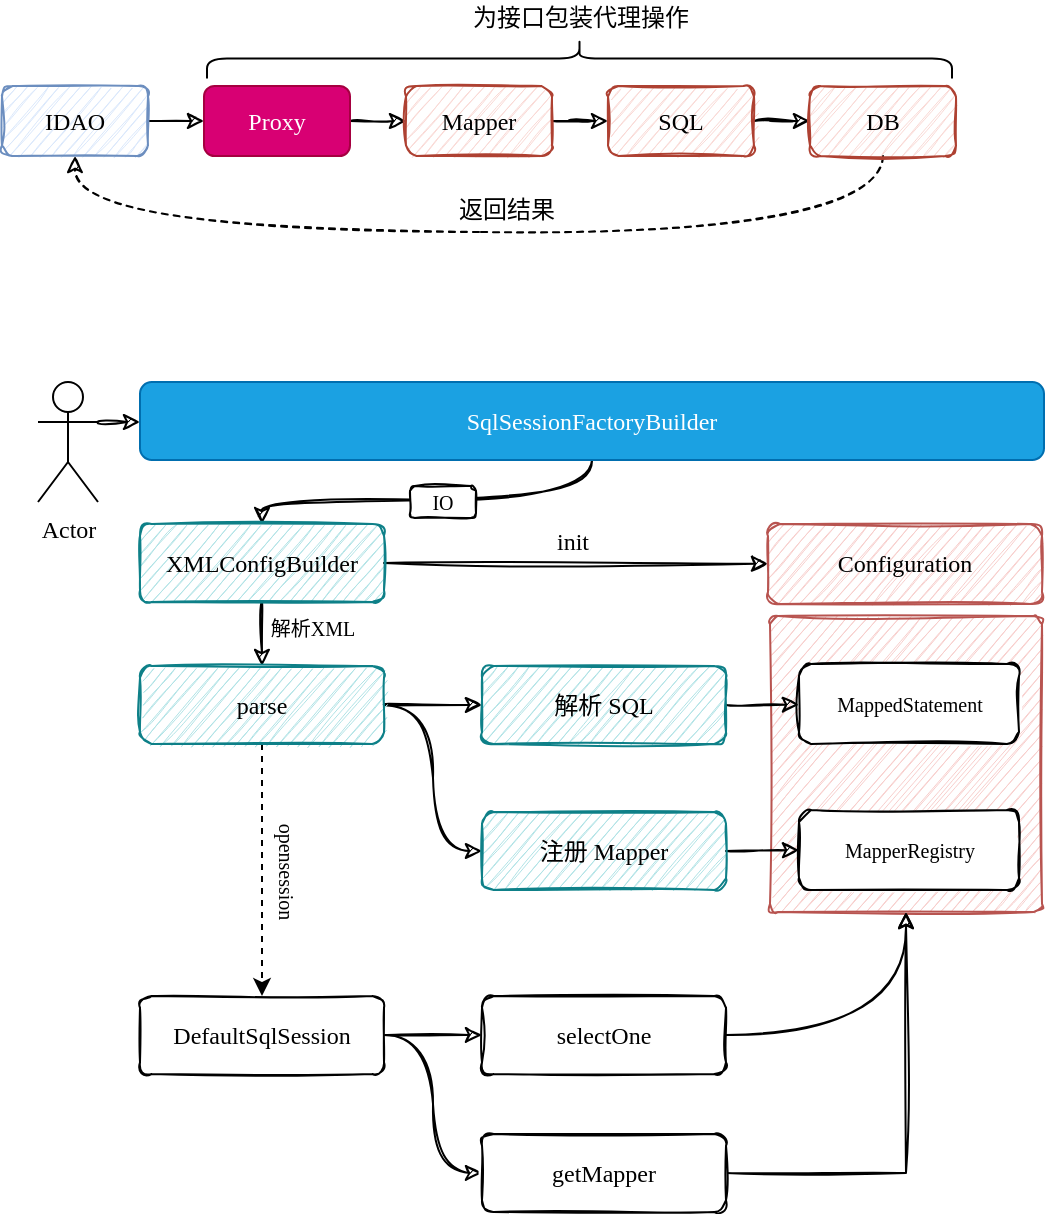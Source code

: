 <mxfile version="19.0.3" type="device" pages="4"><diagram id="1ZFd9oPnpf1UFlV3dA3a" name="方案设计"><mxGraphModel dx="946" dy="592" grid="0" gridSize="10" guides="1" tooltips="1" connect="1" arrows="1" fold="1" page="1" pageScale="1" pageWidth="900" pageHeight="1600" math="0" shadow="0"><root><mxCell id="0"/><mxCell id="1" parent="0"/><mxCell id="UaiG4T0aRzJlTB7LqWYP-1" style="edgeStyle=orthogonalEdgeStyle;rounded=0;orthogonalLoop=1;jettySize=auto;html=1;exitX=1;exitY=0.5;exitDx=0;exitDy=0;entryX=0;entryY=0.5;entryDx=0;entryDy=0;fontFamily=Comic Sans MS;sketch=1;" parent="1" source="UaiG4T0aRzJlTB7LqWYP-2" target="UaiG4T0aRzJlTB7LqWYP-4" edge="1"><mxGeometry relative="1" as="geometry"/></mxCell><mxCell id="UaiG4T0aRzJlTB7LqWYP-2" value="&lt;font face=&quot;Comic Sans MS&quot;&gt;IDAO&lt;/font&gt;" style="rounded=1;whiteSpace=wrap;html=1;shadow=0;sketch=1;fillColor=#dae8fc;strokeColor=#6c8ebf;" parent="1" vertex="1"><mxGeometry x="15" y="70" width="73" height="35" as="geometry"/></mxCell><mxCell id="UaiG4T0aRzJlTB7LqWYP-3" style="edgeStyle=orthogonalEdgeStyle;rounded=0;sketch=1;orthogonalLoop=1;jettySize=auto;html=1;exitX=1;exitY=0.5;exitDx=0;exitDy=0;entryX=0;entryY=0.5;entryDx=0;entryDy=0;fontFamily=Comic Sans MS;" parent="1" source="UaiG4T0aRzJlTB7LqWYP-4" target="UaiG4T0aRzJlTB7LqWYP-6" edge="1"><mxGeometry relative="1" as="geometry"/></mxCell><mxCell id="UaiG4T0aRzJlTB7LqWYP-4" value="&lt;font face=&quot;Comic Sans MS&quot;&gt;Proxy&lt;/font&gt;" style="rounded=1;whiteSpace=wrap;html=1;shadow=0;sketch=0;fillColor=#d80073;fontColor=#ffffff;strokeColor=#A50040;" parent="1" vertex="1"><mxGeometry x="116" y="70" width="73" height="35" as="geometry"/></mxCell><mxCell id="UaiG4T0aRzJlTB7LqWYP-5" value="" style="edgeStyle=orthogonalEdgeStyle;rounded=0;sketch=1;orthogonalLoop=1;jettySize=auto;html=1;fontFamily=Comic Sans MS;" parent="1" source="UaiG4T0aRzJlTB7LqWYP-6" target="UaiG4T0aRzJlTB7LqWYP-8" edge="1"><mxGeometry relative="1" as="geometry"/></mxCell><mxCell id="UaiG4T0aRzJlTB7LqWYP-6" value="&lt;font face=&quot;Comic Sans MS&quot;&gt;Mapper&lt;/font&gt;" style="rounded=1;whiteSpace=wrap;html=1;shadow=0;sketch=1;fillColor=#fad9d5;strokeColor=#ae4132;" parent="1" vertex="1"><mxGeometry x="217" y="70" width="73" height="35" as="geometry"/></mxCell><mxCell id="UaiG4T0aRzJlTB7LqWYP-7" style="edgeStyle=orthogonalEdgeStyle;rounded=0;sketch=1;orthogonalLoop=1;jettySize=auto;html=1;exitX=1;exitY=0.5;exitDx=0;exitDy=0;fontFamily=Comic Sans MS;" parent="1" source="UaiG4T0aRzJlTB7LqWYP-8" target="UaiG4T0aRzJlTB7LqWYP-10" edge="1"><mxGeometry relative="1" as="geometry"/></mxCell><mxCell id="UaiG4T0aRzJlTB7LqWYP-8" value="&lt;font face=&quot;Comic Sans MS&quot;&gt;SQL&lt;/font&gt;" style="rounded=1;whiteSpace=wrap;html=1;shadow=0;sketch=1;fillColor=#fad9d5;strokeColor=#ae4132;" parent="1" vertex="1"><mxGeometry x="318" y="70" width="73" height="35" as="geometry"/></mxCell><mxCell id="UaiG4T0aRzJlTB7LqWYP-9" style="edgeStyle=orthogonalEdgeStyle;rounded=0;sketch=1;orthogonalLoop=1;jettySize=auto;html=1;exitX=0.5;exitY=1;exitDx=0;exitDy=0;entryX=0.5;entryY=1;entryDx=0;entryDy=0;fontFamily=Comic Sans MS;curved=1;dashed=1;" parent="1" source="UaiG4T0aRzJlTB7LqWYP-10" target="UaiG4T0aRzJlTB7LqWYP-2" edge="1"><mxGeometry relative="1" as="geometry"><Array as="points"><mxPoint x="455" y="143"/><mxPoint x="51" y="143"/></Array></mxGeometry></mxCell><mxCell id="UaiG4T0aRzJlTB7LqWYP-10" value="&lt;font face=&quot;Comic Sans MS&quot;&gt;DB&lt;/font&gt;" style="rounded=1;whiteSpace=wrap;html=1;shadow=0;sketch=1;fillColor=#fad9d5;strokeColor=#ae4132;" parent="1" vertex="1"><mxGeometry x="419" y="70" width="73" height="35" as="geometry"/></mxCell><mxCell id="UaiG4T0aRzJlTB7LqWYP-11" value="" style="shape=curlyBracket;whiteSpace=wrap;html=1;rounded=1;flipH=1;shadow=0;sketch=0;fontFamily=Comic Sans MS;rotation=-90;" parent="1" vertex="1"><mxGeometry x="293.75" y="-130" width="20" height="372.5" as="geometry"/></mxCell><mxCell id="UaiG4T0aRzJlTB7LqWYP-12" value="为接口包装代理操作" style="text;html=1;align=center;verticalAlign=middle;resizable=0;points=[];autosize=1;strokeColor=none;fillColor=none;fontFamily=Comic Sans MS;" parent="1" vertex="1"><mxGeometry x="244.75" y="27" width="118" height="18" as="geometry"/></mxCell><mxCell id="UaiG4T0aRzJlTB7LqWYP-13" value="返回结果" style="text;html=1;align=center;verticalAlign=middle;resizable=0;points=[];autosize=1;strokeColor=none;fillColor=none;fontFamily=Comic Sans MS;" parent="1" vertex="1"><mxGeometry x="238" y="123" width="58" height="18" as="geometry"/></mxCell><mxCell id="UaiG4T0aRzJlTB7LqWYP-14" value="" style="rounded=1;whiteSpace=wrap;html=1;shadow=0;labelBackgroundColor=none;sketch=1;fillStyle=auto;fontFamily=Comic Sans MS;fontSize=10;fillColor=#f8cecc;arcSize=3;strokeColor=#b85450;" parent="1" vertex="1"><mxGeometry x="399" y="335" width="136" height="148" as="geometry"/></mxCell><mxCell id="UaiG4T0aRzJlTB7LqWYP-15" style="edgeStyle=orthogonalEdgeStyle;curved=1;rounded=0;sketch=1;orthogonalLoop=1;jettySize=auto;html=1;exitX=0.5;exitY=1;exitDx=0;exitDy=0;entryX=0.5;entryY=0;entryDx=0;entryDy=0;fontFamily=Comic Sans MS;" parent="1" source="UaiG4T0aRzJlTB7LqWYP-16" target="UaiG4T0aRzJlTB7LqWYP-21" edge="1"><mxGeometry relative="1" as="geometry"/></mxCell><mxCell id="UaiG4T0aRzJlTB7LqWYP-16" value="SqlSessionFactoryBuilder" style="rounded=1;whiteSpace=wrap;html=1;shadow=0;sketch=0;fontFamily=Comic Sans MS;fillColor=#1ba1e2;strokeColor=#006EAF;fillStyle=auto;fontColor=#ffffff;" parent="1" vertex="1"><mxGeometry x="84" y="218" width="452" height="39" as="geometry"/></mxCell><mxCell id="UaiG4T0aRzJlTB7LqWYP-17" style="edgeStyle=orthogonalEdgeStyle;curved=1;rounded=0;sketch=1;orthogonalLoop=1;jettySize=auto;html=1;exitX=1;exitY=0.333;exitDx=0;exitDy=0;exitPerimeter=0;entryX=0;entryY=0.5;entryDx=0;entryDy=0;fontFamily=Comic Sans MS;fontSize=10;elbow=vertical;" parent="1" source="UaiG4T0aRzJlTB7LqWYP-18" target="UaiG4T0aRzJlTB7LqWYP-16" edge="1"><mxGeometry relative="1" as="geometry"/></mxCell><mxCell id="UaiG4T0aRzJlTB7LqWYP-18" value="Actor" style="shape=umlActor;verticalLabelPosition=bottom;verticalAlign=top;html=1;outlineConnect=0;shadow=0;sketch=0;fontFamily=Comic Sans MS;" parent="1" vertex="1"><mxGeometry x="33" y="218" width="30" height="60" as="geometry"/></mxCell><mxCell id="UaiG4T0aRzJlTB7LqWYP-19" style="edgeStyle=orthogonalEdgeStyle;curved=1;rounded=0;sketch=1;orthogonalLoop=1;jettySize=auto;html=1;exitX=0.5;exitY=1;exitDx=0;exitDy=0;entryX=0.5;entryY=0;entryDx=0;entryDy=0;fontFamily=Comic Sans MS;" parent="1" source="UaiG4T0aRzJlTB7LqWYP-21" target="UaiG4T0aRzJlTB7LqWYP-26" edge="1"><mxGeometry relative="1" as="geometry"/></mxCell><mxCell id="UaiG4T0aRzJlTB7LqWYP-20" style="edgeStyle=none;rounded=0;sketch=1;orthogonalLoop=1;jettySize=auto;html=1;exitX=1;exitY=0.5;exitDx=0;exitDy=0;fontFamily=Comic Sans MS;fontSize=6;" parent="1" source="UaiG4T0aRzJlTB7LqWYP-21" target="UaiG4T0aRzJlTB7LqWYP-32" edge="1"><mxGeometry relative="1" as="geometry"/></mxCell><mxCell id="UaiG4T0aRzJlTB7LqWYP-21" value="XMLConfigBuilder" style="rounded=1;whiteSpace=wrap;html=1;shadow=0;sketch=1;fontFamily=Comic Sans MS;fillColor=#b0e3e6;strokeColor=#0e8088;fillStyle=auto;" parent="1" vertex="1"><mxGeometry x="84" y="289" width="122" height="39" as="geometry"/></mxCell><mxCell id="UaiG4T0aRzJlTB7LqWYP-22" value="init" style="text;html=1;align=center;verticalAlign=middle;resizable=0;points=[];autosize=1;strokeColor=none;fillColor=none;fontFamily=Comic Sans MS;" parent="1" vertex="1"><mxGeometry x="285" y="289" width="29" height="18" as="geometry"/></mxCell><mxCell id="UaiG4T0aRzJlTB7LqWYP-23" style="edgeStyle=orthogonalEdgeStyle;curved=1;rounded=0;sketch=1;orthogonalLoop=1;jettySize=auto;html=1;exitX=1;exitY=0.5;exitDx=0;exitDy=0;fontFamily=Comic Sans MS;fontSize=10;" parent="1" source="UaiG4T0aRzJlTB7LqWYP-26" target="UaiG4T0aRzJlTB7LqWYP-29" edge="1"><mxGeometry relative="1" as="geometry"/></mxCell><mxCell id="UaiG4T0aRzJlTB7LqWYP-24" style="edgeStyle=orthogonalEdgeStyle;curved=1;rounded=0;sketch=1;orthogonalLoop=1;jettySize=auto;html=1;exitX=1;exitY=0.5;exitDx=0;exitDy=0;entryX=0;entryY=0.5;entryDx=0;entryDy=0;fontFamily=Comic Sans MS;fontSize=10;" parent="1" source="UaiG4T0aRzJlTB7LqWYP-26" target="UaiG4T0aRzJlTB7LqWYP-31" edge="1"><mxGeometry relative="1" as="geometry"/></mxCell><mxCell id="UaiG4T0aRzJlTB7LqWYP-25" style="rounded=0;sketch=0;orthogonalLoop=1;jettySize=auto;html=1;exitX=0.5;exitY=1;exitDx=0;exitDy=0;fontFamily=Comic Sans MS;fontSize=10;dashed=1;" parent="1" source="UaiG4T0aRzJlTB7LqWYP-26" target="UaiG4T0aRzJlTB7LqWYP-37" edge="1"><mxGeometry relative="1" as="geometry"/></mxCell><mxCell id="UaiG4T0aRzJlTB7LqWYP-26" value="parse" style="rounded=1;whiteSpace=wrap;html=1;shadow=0;sketch=1;fontFamily=Comic Sans MS;fillColor=#b0e3e6;strokeColor=#0e8088;fillStyle=auto;" parent="1" vertex="1"><mxGeometry x="84" y="360" width="122" height="39" as="geometry"/></mxCell><mxCell id="UaiG4T0aRzJlTB7LqWYP-27" value="&lt;font style=&quot;font-size: 10px&quot;&gt;解析XML&lt;/font&gt;" style="text;html=1;align=center;verticalAlign=middle;resizable=0;points=[];autosize=1;strokeColor=none;fillColor=none;fontFamily=Comic Sans MS;" parent="1" vertex="1"><mxGeometry x="143.5" y="331" width="52" height="19" as="geometry"/></mxCell><mxCell id="UaiG4T0aRzJlTB7LqWYP-28" style="edgeStyle=none;rounded=0;sketch=1;orthogonalLoop=1;jettySize=auto;html=1;exitX=1;exitY=0.5;exitDx=0;exitDy=0;fontFamily=Comic Sans MS;fontSize=10;" parent="1" source="UaiG4T0aRzJlTB7LqWYP-29" target="UaiG4T0aRzJlTB7LqWYP-33" edge="1"><mxGeometry relative="1" as="geometry"/></mxCell><mxCell id="UaiG4T0aRzJlTB7LqWYP-29" value="解析 SQL" style="rounded=1;whiteSpace=wrap;html=1;shadow=0;sketch=1;fontFamily=Comic Sans MS;fillColor=#b0e3e6;strokeColor=#0e8088;fillStyle=auto;" parent="1" vertex="1"><mxGeometry x="255" y="360" width="122" height="39" as="geometry"/></mxCell><mxCell id="UaiG4T0aRzJlTB7LqWYP-30" style="edgeStyle=none;rounded=0;sketch=1;orthogonalLoop=1;jettySize=auto;html=1;exitX=1;exitY=0.5;exitDx=0;exitDy=0;entryX=0;entryY=0.5;entryDx=0;entryDy=0;fontFamily=Comic Sans MS;fontSize=10;" parent="1" source="UaiG4T0aRzJlTB7LqWYP-31" target="UaiG4T0aRzJlTB7LqWYP-34" edge="1"><mxGeometry relative="1" as="geometry"/></mxCell><mxCell id="UaiG4T0aRzJlTB7LqWYP-31" value="注册 Mapper" style="rounded=1;whiteSpace=wrap;html=1;shadow=0;sketch=1;fontFamily=Comic Sans MS;fillColor=#b0e3e6;strokeColor=#0e8088;fillStyle=auto;" parent="1" vertex="1"><mxGeometry x="255" y="433" width="122" height="39" as="geometry"/></mxCell><mxCell id="UaiG4T0aRzJlTB7LqWYP-32" value="Configuration" style="rounded=1;whiteSpace=wrap;html=1;shadow=0;sketch=1;fontFamily=Comic Sans MS;fillStyle=auto;fillColor=#f8cecc;strokeColor=#b85450;" parent="1" vertex="1"><mxGeometry x="398" y="289" width="137" height="40" as="geometry"/></mxCell><mxCell id="UaiG4T0aRzJlTB7LqWYP-33" value="&lt;pre style=&quot;background-color: rgb(255 , 255 , 255)&quot;&gt;&lt;font face=&quot;Comic Sans MS&quot; style=&quot;font-size: 10px&quot;&gt;MappedStatement&lt;/font&gt;&lt;/pre&gt;" style="rounded=1;whiteSpace=wrap;html=1;shadow=0;sketch=1;fontFamily=Comic Sans MS;fillStyle=auto;" parent="1" vertex="1"><mxGeometry x="413.5" y="359" width="110" height="40" as="geometry"/></mxCell><mxCell id="UaiG4T0aRzJlTB7LqWYP-34" value="&lt;pre&gt;&lt;pre&gt;&lt;font style=&quot;font-size: 10px&quot; face=&quot;Comic Sans MS&quot;&gt;MapperRegistry&lt;/font&gt;&lt;/pre&gt;&lt;/pre&gt;" style="rounded=1;whiteSpace=wrap;html=1;shadow=0;sketch=1;fontFamily=Comic Sans MS;fillStyle=auto;" parent="1" vertex="1"><mxGeometry x="413.5" y="432" width="110" height="40" as="geometry"/></mxCell><mxCell id="UaiG4T0aRzJlTB7LqWYP-35" style="edgeStyle=none;rounded=0;sketch=1;orthogonalLoop=1;jettySize=auto;html=1;exitX=1;exitY=0.5;exitDx=0;exitDy=0;fontFamily=Comic Sans MS;fontSize=10;" parent="1" source="UaiG4T0aRzJlTB7LqWYP-37" target="UaiG4T0aRzJlTB7LqWYP-39" edge="1"><mxGeometry relative="1" as="geometry"/></mxCell><mxCell id="UaiG4T0aRzJlTB7LqWYP-36" style="edgeStyle=orthogonalEdgeStyle;rounded=0;sketch=1;orthogonalLoop=1;jettySize=auto;html=1;exitX=1;exitY=0.5;exitDx=0;exitDy=0;entryX=0;entryY=0.5;entryDx=0;entryDy=0;fontFamily=Comic Sans MS;fontSize=10;elbow=vertical;curved=1;" parent="1" source="UaiG4T0aRzJlTB7LqWYP-37" target="UaiG4T0aRzJlTB7LqWYP-41" edge="1"><mxGeometry relative="1" as="geometry"/></mxCell><mxCell id="UaiG4T0aRzJlTB7LqWYP-37" value="DefaultSqlSession" style="rounded=1;whiteSpace=wrap;html=1;shadow=0;sketch=1;fontFamily=Comic Sans MS;fillStyle=auto;" parent="1" vertex="1"><mxGeometry x="84" y="525" width="122" height="39" as="geometry"/></mxCell><mxCell id="UaiG4T0aRzJlTB7LqWYP-38" style="edgeStyle=orthogonalEdgeStyle;curved=1;rounded=0;sketch=1;orthogonalLoop=1;jettySize=auto;html=1;exitX=1;exitY=0.5;exitDx=0;exitDy=0;entryX=0.5;entryY=1;entryDx=0;entryDy=0;fontFamily=Comic Sans MS;fontSize=10;elbow=vertical;" parent="1" source="UaiG4T0aRzJlTB7LqWYP-39" target="UaiG4T0aRzJlTB7LqWYP-14" edge="1"><mxGeometry relative="1" as="geometry"/></mxCell><mxCell id="UaiG4T0aRzJlTB7LqWYP-39" value="selectOne" style="rounded=1;whiteSpace=wrap;html=1;shadow=0;sketch=1;fontFamily=Comic Sans MS;fillStyle=auto;" parent="1" vertex="1"><mxGeometry x="255" y="525" width="122" height="39" as="geometry"/></mxCell><mxCell id="UaiG4T0aRzJlTB7LqWYP-40" style="edgeStyle=orthogonalEdgeStyle;rounded=0;sketch=1;orthogonalLoop=1;jettySize=auto;html=1;exitX=1;exitY=0.5;exitDx=0;exitDy=0;entryX=0.5;entryY=1;entryDx=0;entryDy=0;fontFamily=Comic Sans MS;fontSize=10;elbow=vertical;" parent="1" source="UaiG4T0aRzJlTB7LqWYP-41" target="UaiG4T0aRzJlTB7LqWYP-14" edge="1"><mxGeometry relative="1" as="geometry"/></mxCell><mxCell id="UaiG4T0aRzJlTB7LqWYP-41" value="getMapper" style="rounded=1;whiteSpace=wrap;html=1;shadow=0;sketch=1;fontFamily=Comic Sans MS;fillStyle=auto;" parent="1" vertex="1"><mxGeometry x="255" y="594" width="122" height="39" as="geometry"/></mxCell><mxCell id="UaiG4T0aRzJlTB7LqWYP-42" value="opensession" style="text;html=1;align=center;verticalAlign=middle;resizable=0;points=[];autosize=1;strokeColor=none;fillColor=none;fontSize=10;fontFamily=Comic Sans MS;rotation=90;" parent="1" vertex="1"><mxGeometry x="125" y="454" width="65" height="16" as="geometry"/></mxCell><mxCell id="UaiG4T0aRzJlTB7LqWYP-43" value="IO" style="rounded=1;whiteSpace=wrap;html=1;shadow=0;labelBackgroundColor=none;sketch=1;fillStyle=auto;fontFamily=Comic Sans MS;fontSize=10;" parent="1" vertex="1"><mxGeometry x="219" y="270" width="33" height="16" as="geometry"/></mxCell></root></mxGraphModel></diagram><diagram id="z_hMhWcCnpiRch30foDk" name="UML"><mxGraphModel dx="1577" dy="987" grid="0" gridSize="10" guides="1" tooltips="1" connect="1" arrows="1" fold="1" page="1" pageScale="1" pageWidth="900" pageHeight="1600" math="0" shadow="0"><root><mxCell id="0"/><mxCell id="1" parent="0"/><mxCell id="Jm3yoRRJfSh1lhK-wtPN-5" value="" style="rounded=1;whiteSpace=wrap;html=1;labelBackgroundColor=none;sketch=0;fontFamily=Comic Sans MS;fontSize=12;fillColor=none;arcSize=7;" parent="1" vertex="1"><mxGeometry x="138" y="45" width="157" height="128" as="geometry"/></mxCell><mxCell id="kf44i3HkDeIojPhrxfjr-1" value="ApiTest" style="swimlane;fontStyle=1;align=center;verticalAlign=top;childLayout=stackLayout;horizontal=1;startSize=26;horizontalStack=0;resizeParent=1;resizeParentMax=0;resizeLast=0;collapsible=1;marginBottom=0;rounded=0;sketch=0;fontFamily=Comic Sans MS;fontSize=14;" parent="1" vertex="1"><mxGeometry x="138" y="416" width="240" height="98" as="geometry"/></mxCell><mxCell id="kf44i3HkDeIojPhrxfjr-2" value=" " style="text;strokeColor=none;fillColor=none;align=left;verticalAlign=top;spacingLeft=4;spacingRight=4;overflow=hidden;rotatable=0;points=[[0,0.5],[1,0.5]];portConstraint=eastwest;rounded=0;sketch=0;fontFamily=Comic Sans MS;fontSize=14;fontColor=#000000;whiteSpace=wrap;" parent="kf44i3HkDeIojPhrxfjr-1" vertex="1"><mxGeometry y="26" width="240" height="34" as="geometry"/></mxCell><mxCell id="kf44i3HkDeIojPhrxfjr-3" value="" style="line;strokeWidth=1;fillColor=none;align=left;verticalAlign=middle;spacingTop=-1;spacingLeft=3;spacingRight=3;rotatable=0;labelPosition=right;points=[];portConstraint=eastwest;rounded=0;sketch=0;fontFamily=Comic Sans MS;fontSize=14;fontColor=#000000;" parent="kf44i3HkDeIojPhrxfjr-1" vertex="1"><mxGeometry y="60" width="240" height="8" as="geometry"/></mxCell><mxCell id="kf44i3HkDeIojPhrxfjr-4" value="+ test_MapperProxyFactory()" style="text;strokeColor=none;fillColor=none;align=left;verticalAlign=top;spacingLeft=4;spacingRight=4;overflow=hidden;rotatable=0;points=[[0,0.5],[1,0.5]];portConstraint=eastwest;rounded=0;sketch=0;fontFamily=Comic Sans MS;fontSize=14;fontColor=#000000;whiteSpace=wrap;" parent="kf44i3HkDeIojPhrxfjr-1" vertex="1"><mxGeometry y="68" width="240" height="30" as="geometry"/></mxCell><mxCell id="E2DB3KB4lvFR2SZytut_-1" value="Resources" style="swimlane;fontStyle=1;align=center;verticalAlign=top;childLayout=stackLayout;horizontal=1;startSize=26;horizontalStack=0;resizeParent=1;resizeParentMax=0;resizeLast=0;collapsible=1;marginBottom=0;rounded=0;sketch=0;fontFamily=Comic Sans MS;fontSize=12;fillColor=#1ba1e2;strokeColor=#006EAF;labelBackgroundColor=none;fontColor=#ffffff;" parent="1" vertex="1"><mxGeometry x="409" y="416" width="247" height="98" as="geometry"><mxRectangle x="3" y="12" width="172" height="26" as="alternateBounds"/></mxGeometry></mxCell><mxCell id="E2DB3KB4lvFR2SZytut_-2" value=" " style="text;strokeColor=none;fillColor=none;align=left;verticalAlign=top;spacingLeft=4;spacingRight=4;overflow=hidden;rotatable=0;points=[[0,0.5],[1,0.5]];portConstraint=eastwest;rounded=0;sketch=1;fontFamily=Comic Sans MS;fontSize=14;fontColor=#000000;whiteSpace=wrap;" parent="E2DB3KB4lvFR2SZytut_-1" vertex="1"><mxGeometry y="26" width="247" height="21" as="geometry"/></mxCell><mxCell id="E2DB3KB4lvFR2SZytut_-3" value="" style="line;strokeWidth=1;fillColor=none;align=left;verticalAlign=middle;spacingTop=-1;spacingLeft=3;spacingRight=3;rotatable=0;labelPosition=right;points=[];portConstraint=eastwest;rounded=0;sketch=1;fontFamily=Comic Sans MS;fontSize=14;fontColor=#000000;" parent="E2DB3KB4lvFR2SZytut_-1" vertex="1"><mxGeometry y="47" width="247" height="8" as="geometry"/></mxCell><mxCell id="E2DB3KB4lvFR2SZytut_-4" value="+&amp;nbsp;&lt;span style=&quot;background-color: rgb(255, 255, 255); font-size: 9pt;&quot;&gt;getResourceAsReader(String resource)&lt;br&gt;-&amp;nbsp;&lt;/span&gt;&lt;span style=&quot;background-color: rgb(255, 255, 255); font-size: 9pt;&quot;&gt;getResourceAsStream(String resource)&lt;/span&gt;" style="text;strokeColor=none;fillColor=none;align=left;verticalAlign=top;spacingLeft=4;spacingRight=4;overflow=hidden;rotatable=0;points=[[0,0.5],[1,0.5]];portConstraint=eastwest;rounded=1;sketch=1;fontFamily=Comic Sans MS;fontSize=12;fontColor=#000000;whiteSpace=wrap;html=1;" parent="E2DB3KB4lvFR2SZytut_-1" vertex="1"><mxGeometry y="55" width="247" height="43" as="geometry"/></mxCell><mxCell id="Jm3yoRRJfSh1lhK-wtPN-1" value="" style="rounded=1;whiteSpace=wrap;html=1;labelBackgroundColor=none;sketch=0;fontFamily=Comic Sans MS;fontSize=12;fontColor=#ffffff;fillColor=#008a00;strokeColor=none;arcSize=0;" parent="1" vertex="1"><mxGeometry x="152.5" y="62" width="57" height="19" as="geometry"/></mxCell><mxCell id="Jm3yoRRJfSh1lhK-wtPN-2" value="接口" style="text;html=1;align=center;verticalAlign=middle;resizable=0;points=[];autosize=1;strokeColor=none;fillColor=none;fontSize=12;fontFamily=Comic Sans MS;fontColor=#000000;" parent="1" vertex="1"><mxGeometry x="213.5" y="62" width="34" height="18" as="geometry"/></mxCell><mxCell id="Jm3yoRRJfSh1lhK-wtPN-3" value="" style="rounded=1;whiteSpace=wrap;html=1;labelBackgroundColor=none;sketch=0;fontFamily=Comic Sans MS;fontSize=12;fontColor=#000000;fillColor=#f0a30a;strokeColor=none;arcSize=0;" parent="1" vertex="1"><mxGeometry x="152.5" y="86" width="57" height="19" as="geometry"/></mxCell><mxCell id="Jm3yoRRJfSh1lhK-wtPN-4" value="接口实现类" style="text;html=1;align=center;verticalAlign=middle;resizable=0;points=[];autosize=1;strokeColor=none;fillColor=none;fontSize=12;fontFamily=Comic Sans MS;fontColor=#000000;" parent="1" vertex="1"><mxGeometry x="213.5" y="87" width="70" height="18" as="geometry"/></mxCell><mxCell id="Jm3yoRRJfSh1lhK-wtPN-6" value="" style="rounded=1;whiteSpace=wrap;html=1;labelBackgroundColor=none;sketch=0;fontFamily=Comic Sans MS;fontSize=12;fillColor=#1ba1e2;strokeColor=none;arcSize=0;fontColor=#ffffff;" parent="1" vertex="1"><mxGeometry x="152.5" y="112" width="57" height="19" as="geometry"/></mxCell><mxCell id="Jm3yoRRJfSh1lhK-wtPN-7" value="普通类" style="text;html=1;align=center;verticalAlign=middle;resizable=0;points=[];autosize=1;strokeColor=none;fillColor=none;fontSize=12;fontFamily=Comic Sans MS;fontColor=#000000;" parent="1" vertex="1"><mxGeometry x="213.5" y="112" width="46" height="18" as="geometry"/></mxCell><mxCell id="_MLca5mbd2CjrI2Nlw9b-1" value="SqlSessionFactoryBuilder" style="swimlane;fontStyle=1;align=center;verticalAlign=top;childLayout=stackLayout;horizontal=1;startSize=26;horizontalStack=0;resizeParent=1;resizeParentMax=0;resizeLast=0;collapsible=1;marginBottom=0;rounded=0;sketch=0;fontFamily=Comic Sans MS;fontSize=12;fillColor=#1ba1e2;strokeColor=#006EAF;labelBackgroundColor=none;fontColor=#ffffff;" parent="1" vertex="1"><mxGeometry x="599" y="97" width="288" height="98" as="geometry"><mxRectangle x="3" y="12" width="172" height="26" as="alternateBounds"/></mxGeometry></mxCell><mxCell id="_MLca5mbd2CjrI2Nlw9b-2" value=" " style="text;strokeColor=none;fillColor=none;align=left;verticalAlign=top;spacingLeft=4;spacingRight=4;overflow=hidden;rotatable=0;points=[[0,0.5],[1,0.5]];portConstraint=eastwest;rounded=0;sketch=1;fontFamily=Comic Sans MS;fontSize=14;fontColor=#000000;whiteSpace=wrap;" parent="_MLca5mbd2CjrI2Nlw9b-1" vertex="1"><mxGeometry y="26" width="288" height="21" as="geometry"/></mxCell><mxCell id="_MLca5mbd2CjrI2Nlw9b-3" value="" style="line;strokeWidth=1;fillColor=none;align=left;verticalAlign=middle;spacingTop=-1;spacingLeft=3;spacingRight=3;rotatable=0;labelPosition=right;points=[];portConstraint=eastwest;rounded=0;sketch=1;fontFamily=Comic Sans MS;fontSize=14;fontColor=#000000;" parent="_MLca5mbd2CjrI2Nlw9b-1" vertex="1"><mxGeometry y="47" width="288" height="8" as="geometry"/></mxCell><mxCell id="_MLca5mbd2CjrI2Nlw9b-4" value="+build(Reader reader)：SqlSessionFactory&lt;br&gt;+build(Configuration config)：SqlSessionFactory" style="text;strokeColor=none;fillColor=none;align=left;verticalAlign=top;spacingLeft=4;spacingRight=4;overflow=hidden;rotatable=0;points=[[0,0.5],[1,0.5]];portConstraint=eastwest;rounded=1;sketch=1;fontFamily=Comic Sans MS;fontSize=12;fontColor=#000000;whiteSpace=wrap;html=1;" parent="_MLca5mbd2CjrI2Nlw9b-1" vertex="1"><mxGeometry y="55" width="288" height="43" as="geometry"/></mxCell><mxCell id="fwevq380bZpAnVQzTlDR-5" style="edgeStyle=orthogonalEdgeStyle;rounded=0;orthogonalLoop=1;jettySize=auto;html=1;exitX=0.5;exitY=0;exitDx=0;exitDy=0;dashed=1;fontFamily=Comic Sans MS;fontSize=10;fontColor=#000000;endArrow=open;endFill=0;entryX=0.358;entryY=0.995;entryDx=0;entryDy=0;entryPerimeter=0;" parent="1" source="rG0ZjWKdIADOnEwhC6AR-1" target="fwevq380bZpAnVQzTlDR-4" edge="1"><mxGeometry relative="1" as="geometry"><mxPoint x="1006.818" y="389.727" as="targetPoint"/></mxGeometry></mxCell><mxCell id="fwevq380bZpAnVQzTlDR-6" value="&lt;b&gt;依赖：&lt;font color=&quot;#cc0000&quot;&gt;解析xml，创建映射语句&lt;/font&gt;&lt;/b&gt;" style="edgeLabel;html=1;align=center;verticalAlign=middle;resizable=0;points=[];fontSize=10;fontFamily=Comic Sans MS;fontColor=#000000;" parent="fwevq380bZpAnVQzTlDR-5" vertex="1" connectable="0"><mxGeometry x="0.109" y="-1" relative="1" as="geometry"><mxPoint x="-1" y="4" as="offset"/></mxGeometry></mxCell><mxCell id="rG0ZjWKdIADOnEwhC6AR-1" value="XMLConfigBuilder" style="swimlane;fontStyle=1;align=center;verticalAlign=top;childLayout=stackLayout;horizontal=1;startSize=26;horizontalStack=0;resizeParent=1;resizeParentMax=0;resizeLast=0;collapsible=1;marginBottom=0;rounded=0;sketch=0;fontFamily=Comic Sans MS;fontSize=12;fillColor=#1ba1e2;strokeColor=#006EAF;labelBackgroundColor=none;fontColor=#ffffff;" parent="1" vertex="1"><mxGeometry x="768" y="416" width="288" height="98" as="geometry"><mxRectangle x="3" y="12" width="172" height="26" as="alternateBounds"/></mxGeometry></mxCell><mxCell id="rG0ZjWKdIADOnEwhC6AR-2" value="-root：Element" style="text;strokeColor=none;fillColor=none;align=left;verticalAlign=top;spacingLeft=4;spacingRight=4;overflow=hidden;rotatable=0;points=[[0,0.5],[1,0.5]];portConstraint=eastwest;rounded=0;sketch=1;fontFamily=Comic Sans MS;fontSize=12;fontColor=#000000;whiteSpace=wrap;" parent="rG0ZjWKdIADOnEwhC6AR-1" vertex="1"><mxGeometry y="26" width="288" height="21" as="geometry"/></mxCell><mxCell id="rG0ZjWKdIADOnEwhC6AR-3" value="" style="line;strokeWidth=1;fillColor=none;align=left;verticalAlign=middle;spacingTop=-1;spacingLeft=3;spacingRight=3;rotatable=0;labelPosition=right;points=[];portConstraint=eastwest;rounded=0;sketch=1;fontFamily=Comic Sans MS;fontSize=14;fontColor=#000000;" parent="rG0ZjWKdIADOnEwhC6AR-1" vertex="1"><mxGeometry y="47" width="288" height="8" as="geometry"/></mxCell><mxCell id="rG0ZjWKdIADOnEwhC6AR-4" value="+&lt;span style=&quot;background-color: rgb(255 , 255 , 255) ; font-size: 9pt&quot;&gt;parse()&lt;/span&gt;&lt;span&gt;：&lt;/span&gt;&lt;span style=&quot;background-color: rgb(255 , 255 , 255) ; font-size: 9pt&quot;&gt;Configuration&lt;/span&gt;&lt;span&gt;&lt;br&gt;&lt;/span&gt;-&lt;span style=&quot;background-color: rgb(255 , 255 , 255) ; font-size: 9pt&quot;&gt;mapperElement(Element mappers)&lt;/span&gt;" style="text;strokeColor=none;fillColor=none;align=left;verticalAlign=top;spacingLeft=4;spacingRight=4;overflow=hidden;rotatable=0;points=[[0,0.5],[1,0.5]];portConstraint=eastwest;rounded=1;sketch=1;fontFamily=Comic Sans MS;fontSize=12;fontColor=#000000;whiteSpace=wrap;html=1;" parent="rG0ZjWKdIADOnEwhC6AR-1" vertex="1"><mxGeometry y="55" width="288" height="43" as="geometry"/></mxCell><mxCell id="a6jrQYN_egdCA_1cX-ji-1" value="SqlSessionFactory" style="swimlane;fontStyle=1;align=center;verticalAlign=top;childLayout=stackLayout;horizontal=1;startSize=26;horizontalStack=0;resizeParent=1;resizeParentMax=0;resizeLast=0;collapsible=1;marginBottom=0;rounded=0;sketch=0;fontFamily=Comic Sans MS;fontSize=12;fillColor=#008a00;strokeColor=#005700;labelBackgroundColor=none;fontColor=#ffffff;" parent="1" vertex="1"><mxGeometry x="1172" y="97" width="141" height="84" as="geometry"><mxRectangle x="3" y="12" width="172" height="26" as="alternateBounds"/></mxGeometry></mxCell><mxCell id="a6jrQYN_egdCA_1cX-ji-2" value=" " style="text;strokeColor=none;fillColor=none;align=left;verticalAlign=top;spacingLeft=4;spacingRight=4;overflow=hidden;rotatable=0;points=[[0,0.5],[1,0.5]];portConstraint=eastwest;rounded=0;sketch=1;fontFamily=Comic Sans MS;fontSize=12;fontColor=#000000;whiteSpace=wrap;" parent="a6jrQYN_egdCA_1cX-ji-1" vertex="1"><mxGeometry y="26" width="141" height="21" as="geometry"/></mxCell><mxCell id="a6jrQYN_egdCA_1cX-ji-3" value="" style="line;strokeWidth=1;fillColor=none;align=left;verticalAlign=middle;spacingTop=-1;spacingLeft=3;spacingRight=3;rotatable=0;labelPosition=right;points=[];portConstraint=eastwest;rounded=0;sketch=1;fontFamily=Comic Sans MS;fontSize=14;fontColor=#000000;" parent="a6jrQYN_egdCA_1cX-ji-1" vertex="1"><mxGeometry y="47" width="141" height="8" as="geometry"/></mxCell><mxCell id="a6jrQYN_egdCA_1cX-ji-4" value="~&amp;nbsp;&lt;span style=&quot;background-color: rgb(255, 255, 255); font-size: 9pt;&quot;&gt;openSession()&lt;/span&gt;" style="text;strokeColor=none;fillColor=none;align=left;verticalAlign=top;spacingLeft=4;spacingRight=4;overflow=hidden;rotatable=0;points=[[0,0.5],[1,0.5]];portConstraint=eastwest;rounded=1;sketch=1;fontFamily=Comic Sans MS;fontSize=12;fontColor=#000000;whiteSpace=wrap;html=1;" parent="a6jrQYN_egdCA_1cX-ji-1" vertex="1"><mxGeometry y="55" width="141" height="29" as="geometry"/></mxCell><mxCell id="ZCjv-cozxHkk-OOOvEkY-6" style="edgeStyle=orthogonalEdgeStyle;rounded=0;orthogonalLoop=1;jettySize=auto;html=1;exitX=0.5;exitY=0;exitDx=0;exitDy=0;entryX=0.472;entryY=1.01;entryDx=0;entryDy=0;entryPerimeter=0;fontFamily=Comic Sans MS;endArrow=block;endFill=0;dashed=1;" parent="1" source="bIOUdnGKnXsnBVKk1JFU-1" target="a6jrQYN_egdCA_1cX-ji-4" edge="1"><mxGeometry relative="1" as="geometry"/></mxCell><mxCell id="ZCjv-cozxHkk-OOOvEkY-7" value="实现" style="edgeLabel;html=1;align=center;verticalAlign=middle;resizable=0;points=[];fontFamily=Comic Sans MS;" parent="ZCjv-cozxHkk-OOOvEkY-6" vertex="1" connectable="0"><mxGeometry x="0.014" y="-3" relative="1" as="geometry"><mxPoint as="offset"/></mxGeometry></mxCell><mxCell id="bIOUdnGKnXsnBVKk1JFU-1" value="DefaultSqlSessionFactory" style="swimlane;fontStyle=1;align=center;verticalAlign=top;childLayout=stackLayout;horizontal=1;startSize=26;horizontalStack=0;resizeParent=1;resizeParentMax=0;resizeLast=0;collapsible=1;marginBottom=0;rounded=0;sketch=0;fontFamily=Comic Sans MS;fontSize=14;fillColor=#f0a30a;strokeColor=#BD7000;fontColor=#000000;" parent="1" vertex="1"><mxGeometry x="1120" y="390" width="238" height="91" as="geometry"/></mxCell><mxCell id="bIOUdnGKnXsnBVKk1JFU-2" value="- configuration：Configuration" style="text;strokeColor=none;fillColor=none;align=left;verticalAlign=top;spacingLeft=4;spacingRight=4;overflow=hidden;rotatable=0;points=[[0,0.5],[1,0.5]];portConstraint=eastwest;rounded=0;sketch=1;fontFamily=Comic Sans MS;fontSize=14;fontColor=#000000;whiteSpace=wrap;" parent="bIOUdnGKnXsnBVKk1JFU-1" vertex="1"><mxGeometry y="26" width="238" height="26" as="geometry"/></mxCell><mxCell id="bIOUdnGKnXsnBVKk1JFU-3" value="" style="line;strokeWidth=1;fillColor=none;align=left;verticalAlign=middle;spacingTop=-1;spacingLeft=3;spacingRight=3;rotatable=0;labelPosition=right;points=[];portConstraint=eastwest;rounded=0;sketch=1;fontFamily=Comic Sans MS;fontSize=14;fontColor=#000000;" parent="bIOUdnGKnXsnBVKk1JFU-1" vertex="1"><mxGeometry y="52" width="238" height="8" as="geometry"/></mxCell><mxCell id="bIOUdnGKnXsnBVKk1JFU-4" value="+ openSession()：SqlSession" style="text;strokeColor=none;fillColor=none;align=left;verticalAlign=top;spacingLeft=4;spacingRight=4;overflow=hidden;rotatable=0;points=[[0,0.5],[1,0.5]];portConstraint=eastwest;rounded=0;sketch=1;fontFamily=Comic Sans MS;fontSize=14;fontColor=#000000;whiteSpace=wrap;" parent="bIOUdnGKnXsnBVKk1JFU-1" vertex="1"><mxGeometry y="60" width="238" height="31" as="geometry"/></mxCell><mxCell id="dR7rQiNXiLA-LLiZEMNX-1" value="SqlSession" style="swimlane;fontStyle=1;align=center;verticalAlign=top;childLayout=stackLayout;horizontal=1;startSize=26;horizontalStack=0;resizeParent=1;resizeParentMax=0;resizeLast=0;collapsible=1;marginBottom=0;rounded=0;sketch=0;fontFamily=Comic Sans MS;fontSize=12;fillColor=#008a00;strokeColor=#005700;labelBackgroundColor=none;fontColor=#ffffff;" parent="1" vertex="1"><mxGeometry x="1429" y="97" width="281" height="142" as="geometry"><mxRectangle x="3" y="12" width="172" height="26" as="alternateBounds"/></mxGeometry></mxCell><mxCell id="dR7rQiNXiLA-LLiZEMNX-2" value=" " style="text;strokeColor=none;fillColor=none;align=left;verticalAlign=top;spacingLeft=4;spacingRight=4;overflow=hidden;rotatable=0;points=[[0,0.5],[1,0.5]];portConstraint=eastwest;rounded=0;sketch=1;fontFamily=Comic Sans MS;fontSize=12;fontColor=#000000;whiteSpace=wrap;" parent="dR7rQiNXiLA-LLiZEMNX-1" vertex="1"><mxGeometry y="26" width="281" height="21" as="geometry"/></mxCell><mxCell id="dR7rQiNXiLA-LLiZEMNX-3" value="" style="line;strokeWidth=1;fillColor=none;align=left;verticalAlign=middle;spacingTop=-1;spacingLeft=3;spacingRight=3;rotatable=0;labelPosition=right;points=[];portConstraint=eastwest;rounded=0;sketch=1;fontFamily=Comic Sans MS;fontSize=14;fontColor=#000000;" parent="dR7rQiNXiLA-LLiZEMNX-1" vertex="1"><mxGeometry y="47" width="281" height="8" as="geometry"/></mxCell><mxCell id="dR7rQiNXiLA-LLiZEMNX-4" value="&lt;span style=&quot;font-size: 14px;&quot;&gt;+&amp;nbsp;selectOne(String statement)：T&lt;/span&gt;&lt;br style=&quot;padding: 0px; margin: 0px; font-size: 14px;&quot;&gt;&lt;span style=&quot;font-size: 14px;&quot;&gt;+&amp;nbsp;selectOne(String statement, Object parameter)：T&lt;/span&gt;&lt;br style=&quot;padding: 0px; margin: 0px; font-size: 14px;&quot;&gt;&lt;span style=&quot;font-size: 14px;&quot;&gt;+&amp;nbsp;getMapper(Class&amp;lt;T&amp;gt; type)：T&lt;/span&gt;" style="text;strokeColor=none;fillColor=none;align=left;verticalAlign=top;spacingLeft=4;spacingRight=4;overflow=hidden;rotatable=0;points=[[0,0.5],[1,0.5]];portConstraint=eastwest;rounded=1;sketch=1;fontFamily=Comic Sans MS;fontSize=12;fontColor=#000000;whiteSpace=wrap;html=1;" parent="dR7rQiNXiLA-LLiZEMNX-1" vertex="1"><mxGeometry y="55" width="281" height="87" as="geometry"/></mxCell><mxCell id="ZCjv-cozxHkk-OOOvEkY-8" style="edgeStyle=orthogonalEdgeStyle;rounded=0;orthogonalLoop=1;jettySize=auto;html=1;exitX=0.5;exitY=0;exitDx=0;exitDy=0;entryX=0.481;entryY=0.995;entryDx=0;entryDy=0;entryPerimeter=0;dashed=1;fontFamily=Comic Sans MS;endArrow=block;endFill=0;" parent="1" source="XpIEoMghnams3pc4WECN-5" target="dR7rQiNXiLA-LLiZEMNX-4" edge="1"><mxGeometry relative="1" as="geometry"/></mxCell><mxCell id="ZCjv-cozxHkk-OOOvEkY-9" value="实现" style="edgeLabel;html=1;align=center;verticalAlign=middle;resizable=0;points=[];fontFamily=Comic Sans MS;" parent="ZCjv-cozxHkk-OOOvEkY-8" vertex="1" connectable="0"><mxGeometry x="-0.223" y="-1" relative="1" as="geometry"><mxPoint as="offset"/></mxGeometry></mxCell><mxCell id="XpIEoMghnams3pc4WECN-5" value="DefaultSqlSession" style="swimlane;fontStyle=1;align=center;verticalAlign=top;childLayout=stackLayout;horizontal=1;startSize=26;horizontalStack=0;resizeParent=1;resizeParentMax=0;resizeLast=0;collapsible=1;marginBottom=0;rounded=0;sketch=0;fontFamily=Comic Sans MS;fontSize=12;fillColor=#f0a30a;strokeColor=#BD7000;labelBackgroundColor=none;fontColor=#000000;" parent="1" vertex="1"><mxGeometry x="1423" y="367" width="281" height="142" as="geometry"><mxRectangle x="3" y="12" width="172" height="26" as="alternateBounds"/></mxGeometry></mxCell><mxCell id="XpIEoMghnams3pc4WECN-6" value="- configuration：Configuration" style="text;strokeColor=none;fillColor=none;align=left;verticalAlign=top;spacingLeft=4;spacingRight=4;overflow=hidden;rotatable=0;points=[[0,0.5],[1,0.5]];portConstraint=eastwest;rounded=0;sketch=1;fontFamily=Comic Sans MS;fontSize=12;fontColor=#000000;whiteSpace=wrap;" parent="XpIEoMghnams3pc4WECN-5" vertex="1"><mxGeometry y="26" width="281" height="21" as="geometry"/></mxCell><mxCell id="XpIEoMghnams3pc4WECN-7" value="" style="line;strokeWidth=1;fillColor=none;align=left;verticalAlign=middle;spacingTop=-1;spacingLeft=3;spacingRight=3;rotatable=0;labelPosition=right;points=[];portConstraint=eastwest;rounded=0;sketch=1;fontFamily=Comic Sans MS;fontSize=14;fontColor=#000000;" parent="XpIEoMghnams3pc4WECN-5" vertex="1"><mxGeometry y="47" width="281" height="8" as="geometry"/></mxCell><mxCell id="XpIEoMghnams3pc4WECN-8" value="&lt;span style=&quot;font-size: 14px;&quot;&gt;+&amp;nbsp;selectOne(String statement)：T&lt;/span&gt;&lt;br style=&quot;padding: 0px; margin: 0px; font-size: 14px;&quot;&gt;&lt;span style=&quot;font-size: 14px;&quot;&gt;+&amp;nbsp;selectOne(String statement, Object parameter)：T&lt;/span&gt;&lt;br style=&quot;padding: 0px; margin: 0px; font-size: 14px;&quot;&gt;&lt;span style=&quot;font-size: 14px;&quot;&gt;+&amp;nbsp;getMapper(Class&amp;lt;T&amp;gt; type)：T&lt;/span&gt;" style="text;strokeColor=none;fillColor=none;align=left;verticalAlign=top;spacingLeft=4;spacingRight=4;overflow=hidden;rotatable=0;points=[[0,0.5],[1,0.5]];portConstraint=eastwest;rounded=1;sketch=1;fontFamily=Comic Sans MS;fontSize=12;fontColor=#000000;whiteSpace=wrap;html=1;" parent="XpIEoMghnams3pc4WECN-5" vertex="1"><mxGeometry y="55" width="281" height="87" as="geometry"/></mxCell><mxCell id="EQjZR7EUJxEtflCEQSKu-1" style="edgeStyle=orthogonalEdgeStyle;rounded=0;orthogonalLoop=1;jettySize=auto;html=1;exitX=0.5;exitY=0;exitDx=0;exitDy=0;entryX=0.5;entryY=0;entryDx=0;entryDy=0;fontFamily=Comic Sans MS;endArrow=diamondThin;endFill=0;" parent="1" source="kQEqn-uKRAUflJJ-uWaj-1" target="_MLca5mbd2CjrI2Nlw9b-1" edge="1"><mxGeometry relative="1" as="geometry"><Array as="points"><mxPoint x="1877" y="43"/><mxPoint x="743" y="43"/></Array></mxGeometry></mxCell><mxCell id="EQjZR7EUJxEtflCEQSKu-3" value="组合" style="edgeLabel;html=1;align=center;verticalAlign=middle;resizable=0;points=[];fontFamily=Comic Sans MS;" parent="EQjZR7EUJxEtflCEQSKu-1" vertex="1" connectable="0"><mxGeometry x="-0.068" y="4" relative="1" as="geometry"><mxPoint y="-5" as="offset"/></mxGeometry></mxCell><mxCell id="kQEqn-uKRAUflJJ-uWaj-1" value="Configuration" style="swimlane;fontStyle=1;align=center;verticalAlign=top;childLayout=stackLayout;horizontal=1;startSize=26;horizontalStack=0;resizeParent=1;resizeParentMax=0;resizeLast=0;collapsible=1;marginBottom=0;rounded=0;sketch=0;fontFamily=Comic Sans MS;fontSize=12;labelBackgroundColor=none;fillColor=#1ba1e2;fontColor=#ffffff;strokeColor=#006EAF;" parent="1" vertex="1"><mxGeometry x="1735" y="97" width="285" height="145" as="geometry"><mxRectangle x="3" y="12" width="172" height="26" as="alternateBounds"/></mxGeometry></mxCell><mxCell id="kQEqn-uKRAUflJJ-uWaj-2" value="#mapperRegistry：MapperRegistry&#10;#mappedStatements：Map&lt;String, MappedStatement&gt;" style="text;strokeColor=none;fillColor=none;align=left;verticalAlign=top;spacingLeft=4;spacingRight=4;overflow=hidden;rotatable=0;points=[[0,0.5],[1,0.5]];portConstraint=eastwest;rounded=0;sketch=1;fontFamily=Comic Sans MS;fontSize=12;fontColor=#000000;whiteSpace=wrap;" parent="kQEqn-uKRAUflJJ-uWaj-1" vertex="1"><mxGeometry y="26" width="285" height="56" as="geometry"/></mxCell><mxCell id="kQEqn-uKRAUflJJ-uWaj-3" value="" style="line;strokeWidth=1;fillColor=none;align=left;verticalAlign=middle;spacingTop=-1;spacingLeft=3;spacingRight=3;rotatable=0;labelPosition=right;points=[];portConstraint=eastwest;rounded=0;sketch=1;fontFamily=Comic Sans MS;fontSize=14;fontColor=#000000;" parent="kQEqn-uKRAUflJJ-uWaj-1" vertex="1"><mxGeometry y="82" width="285" height="8" as="geometry"/></mxCell><mxCell id="kQEqn-uKRAUflJJ-uWaj-4" value="+&amp;nbsp;&lt;span style=&quot;font-size: 9pt&quot;&gt;addMapper(Class&amp;lt;&lt;/span&gt;&lt;span style=&quot;font-size: 9pt ; color: rgb(32 , 153 , 157)&quot;&gt;T&lt;/span&gt;&lt;span style=&quot;font-size: 9pt&quot;&gt;&amp;gt; type)&lt;br&gt;+&amp;nbsp;&lt;/span&gt;&lt;span style=&quot;font-size: 9pt&quot;&gt;addMappedStatement(MappedStatement ms)&lt;/span&gt;" style="text;strokeColor=none;fillColor=none;align=left;verticalAlign=top;spacingLeft=4;spacingRight=4;overflow=hidden;rotatable=0;points=[[0,0.5],[1,0.5]];portConstraint=eastwest;rounded=1;sketch=1;fontFamily=Comic Sans MS;fontSize=12;fontColor=#000000;whiteSpace=wrap;html=1;" parent="kQEqn-uKRAUflJJ-uWaj-1" vertex="1"><mxGeometry y="90" width="285" height="55" as="geometry"/></mxCell><mxCell id="l4-vkkQN1hxe3CCNAQN7-3" style="edgeStyle=orthogonalEdgeStyle;rounded=0;orthogonalLoop=1;jettySize=auto;html=1;exitX=0.5;exitY=0;exitDx=0;exitDy=0;entryX=1;entryY=0.5;entryDx=0;entryDy=0;fontFamily=Comic Sans MS;endArrow=diamondThin;endFill=0;" parent="1" source="tBueZ73ZYiMyyebOiTI4-1" target="kQEqn-uKRAUflJJ-uWaj-2" edge="1"><mxGeometry relative="1" as="geometry"/></mxCell><mxCell id="l4-vkkQN1hxe3CCNAQN7-4" value="&lt;font style=&quot;font-size: 10px;&quot;&gt;组合：映射注册机&lt;/font&gt;" style="edgeLabel;html=1;align=center;verticalAlign=middle;resizable=0;points=[];fontFamily=Comic Sans MS;" parent="l4-vkkQN1hxe3CCNAQN7-3" vertex="1" connectable="0"><mxGeometry x="0.004" y="-1" relative="1" as="geometry"><mxPoint as="offset"/></mxGeometry></mxCell><mxCell id="tBueZ73ZYiMyyebOiTI4-1" value="MapperRegistry" style="swimlane;fontStyle=1;align=center;verticalAlign=top;childLayout=stackLayout;horizontal=1;startSize=26;horizontalStack=0;resizeParent=1;resizeParentMax=0;resizeLast=0;collapsible=1;marginBottom=0;rounded=0;sketch=0;fontFamily=Comic Sans MS;fontSize=14;fillColor=#1ba1e2;strokeColor=#006EAF;fontColor=#ffffff;" parent="1" vertex="1"><mxGeometry x="1809" y="355" width="270" height="144" as="geometry"/></mxCell><mxCell id="tBueZ73ZYiMyyebOiTI4-2" value="- knownMappers：Map&lt;Class&lt;?&gt;, MapperProxyFactory&lt;?&gt;&gt;" style="text;strokeColor=none;fillColor=none;align=left;verticalAlign=top;spacingLeft=4;spacingRight=4;overflow=hidden;rotatable=0;points=[[0,0.5],[1,0.5]];portConstraint=eastwest;rounded=0;sketch=0;fontFamily=Comic Sans MS;fontSize=14;fontColor=#000000;whiteSpace=wrap;" parent="tBueZ73ZYiMyyebOiTI4-1" vertex="1"><mxGeometry y="26" width="270" height="45" as="geometry"/></mxCell><mxCell id="tBueZ73ZYiMyyebOiTI4-3" value="" style="line;strokeWidth=1;fillColor=none;align=left;verticalAlign=middle;spacingTop=-1;spacingLeft=3;spacingRight=3;rotatable=0;labelPosition=right;points=[];portConstraint=eastwest;rounded=0;sketch=0;fontFamily=Comic Sans MS;fontSize=14;fontColor=#000000;" parent="tBueZ73ZYiMyyebOiTI4-1" vertex="1"><mxGeometry y="71" width="270" height="8" as="geometry"/></mxCell><mxCell id="tBueZ73ZYiMyyebOiTI4-4" value="+ getMapper(Class&lt;T&gt; type, SqlSession sqlSession)：T&#10;+ addMapper(Class&lt;T&gt; type)：T&#10;" style="text;strokeColor=none;fillColor=none;align=left;verticalAlign=top;spacingLeft=4;spacingRight=4;overflow=hidden;rotatable=0;points=[[0,0.5],[1,0.5]];portConstraint=eastwest;rounded=0;sketch=0;fontFamily=Comic Sans MS;fontSize=14;fontColor=#000000;whiteSpace=wrap;" parent="tBueZ73ZYiMyyebOiTI4-1" vertex="1"><mxGeometry y="79" width="270" height="65" as="geometry"/></mxCell><mxCell id="OSrs7dhow0G03xsqcG1Z-1" value="MapperProxyFactory" style="swimlane;fontStyle=1;align=center;verticalAlign=top;childLayout=stackLayout;horizontal=1;startSize=26;horizontalStack=0;resizeParent=1;resizeParentMax=0;resizeLast=0;collapsible=1;marginBottom=0;rounded=0;sketch=0;fontFamily=Comic Sans MS;fontSize=14;fillColor=#1ba1e2;strokeColor=#006EAF;fontColor=#ffffff;" parent="1" vertex="1"><mxGeometry x="2126" y="121" width="266" height="118" as="geometry"/></mxCell><mxCell id="OSrs7dhow0G03xsqcG1Z-2" value="- mapperInterface：Class&lt;T&gt;" style="text;strokeColor=none;fillColor=none;align=left;verticalAlign=top;spacingLeft=4;spacingRight=4;overflow=hidden;rotatable=0;points=[[0,0.5],[1,0.5]];portConstraint=eastwest;rounded=0;sketch=0;fontFamily=Comic Sans MS;fontSize=14;fontColor=#000000;whiteSpace=wrap;" parent="OSrs7dhow0G03xsqcG1Z-1" vertex="1"><mxGeometry y="26" width="266" height="34" as="geometry"/></mxCell><mxCell id="OSrs7dhow0G03xsqcG1Z-3" value="" style="line;strokeWidth=1;fillColor=none;align=left;verticalAlign=middle;spacingTop=-1;spacingLeft=3;spacingRight=3;rotatable=0;labelPosition=right;points=[];portConstraint=eastwest;rounded=0;sketch=0;fontFamily=Comic Sans MS;fontSize=14;fontColor=#000000;" parent="OSrs7dhow0G03xsqcG1Z-1" vertex="1"><mxGeometry y="60" width="266" height="8" as="geometry"/></mxCell><mxCell id="OSrs7dhow0G03xsqcG1Z-4" value="+ newInstance(SqlSession sqlSession): T" style="text;strokeColor=none;fillColor=none;align=left;verticalAlign=top;spacingLeft=4;spacingRight=4;overflow=hidden;rotatable=0;points=[[0,0.5],[1,0.5]];portConstraint=eastwest;rounded=0;sketch=0;fontFamily=Comic Sans MS;fontSize=14;fontColor=#000000;whiteSpace=wrap;" parent="OSrs7dhow0G03xsqcG1Z-1" vertex="1"><mxGeometry y="68" width="266" height="50" as="geometry"/></mxCell><mxCell id="ZCjv-cozxHkk-OOOvEkY-1" value="IUserDao" style="swimlane;fontStyle=1;align=center;verticalAlign=top;childLayout=stackLayout;horizontal=1;startSize=26;horizontalStack=0;resizeParent=1;resizeParentMax=0;resizeLast=0;collapsible=1;marginBottom=0;rounded=0;sketch=0;fontFamily=Comic Sans MS;fontSize=14;" parent="1" vertex="1"><mxGeometry x="2207.57" y="355" width="266" height="118" as="geometry"/></mxCell><mxCell id="ZCjv-cozxHkk-OOOvEkY-2" value=" " style="text;strokeColor=none;fillColor=none;align=left;verticalAlign=top;spacingLeft=4;spacingRight=4;overflow=hidden;rotatable=0;points=[[0,0.5],[1,0.5]];portConstraint=eastwest;rounded=0;sketch=0;fontFamily=Comic Sans MS;fontSize=14;fontColor=#000000;whiteSpace=wrap;" parent="ZCjv-cozxHkk-OOOvEkY-1" vertex="1"><mxGeometry y="26" width="266" height="34" as="geometry"/></mxCell><mxCell id="ZCjv-cozxHkk-OOOvEkY-3" value="" style="line;strokeWidth=1;fillColor=none;align=left;verticalAlign=middle;spacingTop=-1;spacingLeft=3;spacingRight=3;rotatable=0;labelPosition=right;points=[];portConstraint=eastwest;rounded=0;sketch=0;fontFamily=Comic Sans MS;fontSize=14;fontColor=#000000;" parent="ZCjv-cozxHkk-OOOvEkY-1" vertex="1"><mxGeometry y="60" width="266" height="8" as="geometry"/></mxCell><mxCell id="ZCjv-cozxHkk-OOOvEkY-4" value="~ queryUserName(String uId)&#10;~ queryUserAge(String uId)" style="text;strokeColor=none;fillColor=none;align=left;verticalAlign=top;spacingLeft=4;spacingRight=4;overflow=hidden;rotatable=0;points=[[0,0.5],[1,0.5]];portConstraint=eastwest;rounded=0;sketch=0;fontFamily=Comic Sans MS;fontSize=14;fontColor=#000000;whiteSpace=wrap;" parent="ZCjv-cozxHkk-OOOvEkY-1" vertex="1"><mxGeometry y="68" width="266" height="50" as="geometry"/></mxCell><mxCell id="ZCjv-cozxHkk-OOOvEkY-10" style="edgeStyle=orthogonalEdgeStyle;rounded=0;orthogonalLoop=1;jettySize=auto;html=1;exitX=1;exitY=0.5;exitDx=0;exitDy=0;dashed=1;fontFamily=Comic Sans MS;endArrow=open;endFill=0;" parent="1" source="bIOUdnGKnXsnBVKk1JFU-4" target="XpIEoMghnams3pc4WECN-8" edge="1"><mxGeometry relative="1" as="geometry"/></mxCell><mxCell id="ZCjv-cozxHkk-OOOvEkY-11" value="依赖" style="edgeLabel;html=1;align=center;verticalAlign=middle;resizable=0;points=[];fontFamily=Comic Sans MS;" parent="ZCjv-cozxHkk-OOOvEkY-10" vertex="1" connectable="0"><mxGeometry x="0.45" relative="1" as="geometry"><mxPoint as="offset"/></mxGeometry></mxCell><mxCell id="ZCjv-cozxHkk-OOOvEkY-12" style="edgeStyle=orthogonalEdgeStyle;rounded=0;orthogonalLoop=1;jettySize=auto;html=1;exitX=0.451;exitY=1.01;exitDx=0;exitDy=0;dashed=1;fontFamily=Comic Sans MS;endArrow=open;endFill=0;exitPerimeter=0;entryX=0.065;entryY=0.01;entryDx=0;entryDy=0;entryPerimeter=0;" parent="1" source="_MLca5mbd2CjrI2Nlw9b-4" target="rG0ZjWKdIADOnEwhC6AR-1" edge="1"><mxGeometry relative="1" as="geometry"><Array as="points"><mxPoint x="729" y="241"/><mxPoint x="786" y="241"/><mxPoint x="786" y="416"/><mxPoint x="787" y="416"/></Array></mxGeometry></mxCell><mxCell id="ZCjv-cozxHkk-OOOvEkY-13" value="依赖" style="edgeLabel;html=1;align=center;verticalAlign=middle;resizable=0;points=[];fontFamily=Comic Sans MS;" parent="ZCjv-cozxHkk-OOOvEkY-12" vertex="1" connectable="0"><mxGeometry x="0.193" y="-6" relative="1" as="geometry"><mxPoint x="-28" y="-5" as="offset"/></mxGeometry></mxCell><mxCell id="ZCjv-cozxHkk-OOOvEkY-14" style="edgeStyle=orthogonalEdgeStyle;rounded=0;orthogonalLoop=1;jettySize=auto;html=1;exitX=0;exitY=0.5;exitDx=0;exitDy=0;dashed=1;fontFamily=Comic Sans MS;endArrow=open;endFill=0;" parent="1" source="rG0ZjWKdIADOnEwhC6AR-4" target="E2DB3KB4lvFR2SZytut_-4" edge="1"><mxGeometry relative="1" as="geometry"/></mxCell><mxCell id="ZCjv-cozxHkk-OOOvEkY-15" value="Use" style="edgeLabel;html=1;align=center;verticalAlign=middle;resizable=0;points=[];fontFamily=Comic Sans MS;" parent="ZCjv-cozxHkk-OOOvEkY-14" vertex="1" connectable="0"><mxGeometry x="0.052" y="5" relative="1" as="geometry"><mxPoint y="-5" as="offset"/></mxGeometry></mxCell><mxCell id="ZCjv-cozxHkk-OOOvEkY-16" style="edgeStyle=orthogonalEdgeStyle;rounded=0;orthogonalLoop=1;jettySize=auto;html=1;exitX=1;exitY=0.5;exitDx=0;exitDy=0;dashed=1;fontFamily=Comic Sans MS;endArrow=open;endFill=0;entryX=0;entryY=0.5;entryDx=0;entryDy=0;" parent="1" source="_MLca5mbd2CjrI2Nlw9b-4" target="bIOUdnGKnXsnBVKk1JFU-2" edge="1"><mxGeometry relative="1" as="geometry"><mxPoint x="1196" y="387" as="targetPoint"/><Array as="points"><mxPoint x="1082" y="174"/><mxPoint x="1082" y="433"/><mxPoint x="1120" y="433"/></Array></mxGeometry></mxCell><mxCell id="ZCjv-cozxHkk-OOOvEkY-17" value="依赖" style="edgeLabel;html=1;align=center;verticalAlign=middle;resizable=0;points=[];fontFamily=Comic Sans MS;" parent="ZCjv-cozxHkk-OOOvEkY-16" vertex="1" connectable="0"><mxGeometry x="-0.521" relative="1" as="geometry"><mxPoint as="offset"/></mxGeometry></mxCell><mxCell id="LdcOmm4chQgeBpjv_LH0-1" style="edgeStyle=orthogonalEdgeStyle;rounded=0;orthogonalLoop=1;jettySize=auto;html=1;exitX=1;exitY=0.5;exitDx=0;exitDy=0;fontFamily=Comic Sans MS;fontSize=10;fontColor=#000000;endArrow=open;endFill=0;dashed=1;" parent="1" source="tBueZ73ZYiMyyebOiTI4-4" target="OSrs7dhow0G03xsqcG1Z-2" edge="1"><mxGeometry relative="1" as="geometry"/></mxCell><mxCell id="LdcOmm4chQgeBpjv_LH0-2" value="依赖" style="edgeLabel;html=1;align=center;verticalAlign=middle;resizable=0;points=[];fontSize=10;fontFamily=Comic Sans MS;fontColor=#000000;" parent="LdcOmm4chQgeBpjv_LH0-1" vertex="1" connectable="0"><mxGeometry x="0.191" y="-1" relative="1" as="geometry"><mxPoint as="offset"/></mxGeometry></mxCell><mxCell id="33SzPiqPMv-cSCvl_QHd-1" value="MapperProxy" style="swimlane;fontStyle=1;align=center;verticalAlign=top;childLayout=stackLayout;horizontal=1;startSize=26;horizontalStack=0;resizeParent=1;resizeParentMax=0;resizeLast=0;collapsible=1;marginBottom=0;rounded=0;sketch=0;fontFamily=Comic Sans MS;fontSize=14;fillColor=#f0a30a;strokeColor=#BD7000;fontColor=#000000;" parent="1" vertex="1"><mxGeometry x="2432" y="33" width="268" height="140" as="geometry"/></mxCell><mxCell id="33SzPiqPMv-cSCvl_QHd-2" value="- sqlSession: Map&lt;String, String&gt;&#10;- mapperInterface：Class&lt;T&gt;" style="text;strokeColor=none;fillColor=none;align=left;verticalAlign=top;spacingLeft=4;spacingRight=4;overflow=hidden;rotatable=0;points=[[0,0.5],[1,0.5]];portConstraint=eastwest;rounded=0;sketch=0;fontFamily=Comic Sans MS;fontSize=14;fontColor=#000000;whiteSpace=wrap;" parent="33SzPiqPMv-cSCvl_QHd-1" vertex="1"><mxGeometry y="26" width="268" height="44" as="geometry"/></mxCell><mxCell id="33SzPiqPMv-cSCvl_QHd-3" value="" style="line;strokeWidth=1;fillColor=none;align=left;verticalAlign=middle;spacingTop=-1;spacingLeft=3;spacingRight=3;rotatable=0;labelPosition=right;points=[];portConstraint=eastwest;rounded=0;sketch=0;fontFamily=Comic Sans MS;fontSize=14;fontColor=#000000;" parent="33SzPiqPMv-cSCvl_QHd-1" vertex="1"><mxGeometry y="70" width="268" height="8" as="geometry"/></mxCell><mxCell id="33SzPiqPMv-cSCvl_QHd-4" value="+ invoke(Object proxy, Method method, Object[] args): Object" style="text;strokeColor=none;fillColor=none;align=left;verticalAlign=top;spacingLeft=4;spacingRight=4;overflow=hidden;rotatable=0;points=[[0,0.5],[1,0.5]];portConstraint=eastwest;rounded=0;sketch=0;fontFamily=Comic Sans MS;fontSize=14;fontColor=#000000;whiteSpace=wrap;" parent="33SzPiqPMv-cSCvl_QHd-1" vertex="1"><mxGeometry y="78" width="268" height="62" as="geometry"/></mxCell><mxCell id="UioqgFjexnsp6ppxgxS1-1" style="edgeStyle=orthogonalEdgeStyle;rounded=0;orthogonalLoop=1;jettySize=auto;html=1;exitX=1;exitY=0.5;exitDx=0;exitDy=0;entryX=0;entryY=0.5;entryDx=0;entryDy=0;dashed=1;fontFamily=Comic Sans MS;fontSize=10;fontColor=#000000;endArrow=open;endFill=0;" parent="1" source="OSrs7dhow0G03xsqcG1Z-2" target="33SzPiqPMv-cSCvl_QHd-2" edge="1"><mxGeometry relative="1" as="geometry"/></mxCell><mxCell id="UioqgFjexnsp6ppxgxS1-2" value="依赖" style="edgeLabel;html=1;align=center;verticalAlign=middle;resizable=0;points=[];fontSize=10;fontFamily=Comic Sans MS;fontColor=#000000;" parent="UioqgFjexnsp6ppxgxS1-1" vertex="1" connectable="0"><mxGeometry x="-0.307" y="3" relative="1" as="geometry"><mxPoint x="3" y="3" as="offset"/></mxGeometry></mxCell><mxCell id="UioqgFjexnsp6ppxgxS1-3" value="MapperMethod" style="swimlane;fontStyle=1;align=center;verticalAlign=top;childLayout=stackLayout;horizontal=1;startSize=26;horizontalStack=0;resizeParent=1;resizeParentMax=0;resizeLast=0;collapsible=1;marginBottom=0;rounded=0;sketch=0;fontFamily=Comic Sans MS;fontSize=14;fillColor=#1ba1e2;strokeColor=#006EAF;fontColor=#ffffff;" parent="1" vertex="1"><mxGeometry x="2434" y="211" width="268" height="122" as="geometry"/></mxCell><mxCell id="UioqgFjexnsp6ppxgxS1-4" value="- command：SqlCommand" style="text;strokeColor=none;fillColor=none;align=left;verticalAlign=top;spacingLeft=4;spacingRight=4;overflow=hidden;rotatable=0;points=[[0,0.5],[1,0.5]];portConstraint=eastwest;rounded=0;sketch=0;fontFamily=Comic Sans MS;fontSize=14;fontColor=#000000;whiteSpace=wrap;" parent="UioqgFjexnsp6ppxgxS1-3" vertex="1"><mxGeometry y="26" width="268" height="26" as="geometry"/></mxCell><mxCell id="UioqgFjexnsp6ppxgxS1-5" value="" style="line;strokeWidth=1;fillColor=none;align=left;verticalAlign=middle;spacingTop=-1;spacingLeft=3;spacingRight=3;rotatable=0;labelPosition=right;points=[];portConstraint=eastwest;rounded=0;sketch=0;fontFamily=Comic Sans MS;fontSize=14;fontColor=#000000;" parent="UioqgFjexnsp6ppxgxS1-3" vertex="1"><mxGeometry y="52" width="268" height="8" as="geometry"/></mxCell><mxCell id="UioqgFjexnsp6ppxgxS1-6" value="+ execute(SqlSession sqlSession, Object[] args)" style="text;strokeColor=none;fillColor=none;align=left;verticalAlign=top;spacingLeft=4;spacingRight=4;overflow=hidden;rotatable=0;points=[[0,0.5],[1,0.5]];portConstraint=eastwest;rounded=0;sketch=0;fontFamily=Comic Sans MS;fontSize=14;fontColor=#000000;whiteSpace=wrap;" parent="UioqgFjexnsp6ppxgxS1-3" vertex="1"><mxGeometry y="60" width="268" height="62" as="geometry"/></mxCell><mxCell id="UioqgFjexnsp6ppxgxS1-10" style="edgeStyle=orthogonalEdgeStyle;rounded=0;orthogonalLoop=1;jettySize=auto;html=1;entryX=0.5;entryY=0;entryDx=0;entryDy=0;dashed=1;fontFamily=Comic Sans MS;fontSize=10;fontColor=#000000;endArrow=open;endFill=0;exitX=0.502;exitY=0.998;exitDx=0;exitDy=0;exitPerimeter=0;" parent="1" source="33SzPiqPMv-cSCvl_QHd-4" target="UioqgFjexnsp6ppxgxS1-3" edge="1"><mxGeometry relative="1" as="geometry"><mxPoint x="2840" y="151" as="sourcePoint"/></mxGeometry></mxCell><mxCell id="UioqgFjexnsp6ppxgxS1-12" value="依赖" style="edgeLabel;html=1;align=center;verticalAlign=middle;resizable=0;points=[];fontSize=10;fontFamily=Comic Sans MS;fontColor=#000000;" parent="UioqgFjexnsp6ppxgxS1-10" vertex="1" connectable="0"><mxGeometry x="-0.164" y="2" relative="1" as="geometry"><mxPoint x="-3" y="1" as="offset"/></mxGeometry></mxCell><mxCell id="fwevq380bZpAnVQzTlDR-1" value="MappedStatement" style="swimlane;fontStyle=1;align=center;verticalAlign=top;childLayout=stackLayout;horizontal=1;startSize=26;horizontalStack=0;resizeParent=1;resizeParentMax=0;resizeLast=0;collapsible=1;marginBottom=0;rounded=0;sketch=0;fontFamily=Comic Sans MS;fontSize=12;fillColor=#1ba1e2;strokeColor=#006EAF;labelBackgroundColor=none;fontColor=#ffffff;" parent="1" vertex="1"><mxGeometry x="831.5" y="211" width="224.5" height="154" as="geometry"><mxRectangle x="3" y="12" width="172" height="26" as="alternateBounds"/></mxGeometry></mxCell><mxCell id="fwevq380bZpAnVQzTlDR-2" value="-configuration：Configuration&#10;- sqlCommandType：SqlCommandType&#10;- parameterType：String&#10;- resultType：String&#10;- sql：String&#10;- parameter：Map&lt;Integer, String&gt;" style="text;strokeColor=none;fillColor=none;align=left;verticalAlign=top;spacingLeft=4;spacingRight=4;overflow=hidden;rotatable=0;points=[[0,0.5],[1,0.5]];portConstraint=eastwest;rounded=0;sketch=1;fontFamily=Comic Sans MS;fontSize=12;fontColor=#000000;whiteSpace=wrap;" parent="fwevq380bZpAnVQzTlDR-1" vertex="1"><mxGeometry y="26" width="224.5" height="96" as="geometry"/></mxCell><mxCell id="fwevq380bZpAnVQzTlDR-3" value="" style="line;strokeWidth=1;fillColor=none;align=left;verticalAlign=middle;spacingTop=-1;spacingLeft=3;spacingRight=3;rotatable=0;labelPosition=right;points=[];portConstraint=eastwest;rounded=0;sketch=1;fontFamily=Comic Sans MS;fontSize=14;fontColor=#000000;" parent="fwevq380bZpAnVQzTlDR-1" vertex="1"><mxGeometry y="122" width="224.5" height="8" as="geometry"/></mxCell><mxCell id="fwevq380bZpAnVQzTlDR-4" value="+&amp;nbsp;&lt;span style=&quot;background-color: rgb(255, 255, 255); font-size: 9pt;&quot;&gt;Builder：Class&lt;/span&gt;" style="text;strokeColor=none;fillColor=none;align=left;verticalAlign=top;spacingLeft=4;spacingRight=4;overflow=hidden;rotatable=0;points=[[0,0.5],[1,0.5]];portConstraint=eastwest;rounded=1;sketch=1;fontFamily=Comic Sans MS;fontSize=12;fontColor=#000000;whiteSpace=wrap;html=1;" parent="fwevq380bZpAnVQzTlDR-1" vertex="1"><mxGeometry y="130" width="224.5" height="24" as="geometry"/></mxCell><mxCell id="kcZ923wc8pCaMBBMTEHL-3" style="edgeStyle=orthogonalEdgeStyle;rounded=0;orthogonalLoop=1;jettySize=auto;html=1;entryX=1;entryY=0.5;entryDx=0;entryDy=0;dashed=1;fontFamily=Comic Sans MS;fontSize=10;fontColor=#CC0000;endArrow=open;endFill=0;" parent="1" source="kQEqn-uKRAUflJJ-uWaj-4" target="XpIEoMghnams3pc4WECN-6" edge="1"><mxGeometry relative="1" as="geometry"><mxPoint x="1868" y="238" as="sourcePoint"/><Array as="points"><mxPoint x="1749" y="392"/></Array></mxGeometry></mxCell><mxCell id="kcZ923wc8pCaMBBMTEHL-4" value="&lt;font color=&quot;#000000&quot;&gt;组合&lt;/font&gt;" style="edgeLabel;html=1;align=center;verticalAlign=middle;resizable=0;points=[];fontSize=10;fontFamily=Comic Sans MS;fontColor=#CC0000;" parent="kcZ923wc8pCaMBBMTEHL-3" vertex="1" connectable="0"><mxGeometry x="-0.295" y="-4" relative="1" as="geometry"><mxPoint as="offset"/></mxGeometry></mxCell><mxCell id="kcZ923wc8pCaMBBMTEHL-7" style="edgeStyle=orthogonalEdgeStyle;rounded=0;orthogonalLoop=1;jettySize=auto;html=1;exitX=0;exitY=0.5;exitDx=0;exitDy=0;dashed=1;fontFamily=Comic Sans MS;fontSize=10;fontColor=#000000;endArrow=open;endFill=0;" parent="1" source="UioqgFjexnsp6ppxgxS1-6" edge="1"><mxGeometry relative="1" as="geometry"><mxPoint x="1564" y="237" as="targetPoint"/></mxGeometry></mxCell><mxCell id="kcZ923wc8pCaMBBMTEHL-8" value="依赖：&lt;font color=&quot;#cc0000&quot;&gt;映射器方法，调用 SqlSession 提供的 insert/delete/update/select 方法&lt;/font&gt;" style="edgeLabel;html=1;align=center;verticalAlign=middle;resizable=0;points=[];fontSize=10;fontFamily=Comic Sans MS;fontColor=#000000;" parent="kcZ923wc8pCaMBBMTEHL-7" vertex="1" connectable="0"><mxGeometry x="-0.456" y="5" relative="1" as="geometry"><mxPoint x="1" y="-5" as="offset"/></mxGeometry></mxCell><mxCell id="kcZ923wc8pCaMBBMTEHL-9" value="" style="rounded=1;whiteSpace=wrap;html=1;labelBackgroundColor=none;sketch=0;fontFamily=Comic Sans MS;fontSize=12;arcSize=0;" parent="1" vertex="1"><mxGeometry x="152.5" y="139" width="57" height="19" as="geometry"/></mxCell><mxCell id="kcZ923wc8pCaMBBMTEHL-10" value="测试类" style="text;html=1;align=center;verticalAlign=middle;resizable=0;points=[];autosize=1;strokeColor=none;fillColor=none;fontSize=12;fontFamily=Comic Sans MS;fontColor=#000000;" parent="1" vertex="1"><mxGeometry x="213.5" y="139.5" width="46" height="18" as="geometry"/></mxCell><mxCell id="kcZ923wc8pCaMBBMTEHL-11" value="" style="shape=curlyBracket;whiteSpace=wrap;html=1;rounded=1;sketch=0;fontFamily=Comic Sans MS;fontSize=10;fontColor=#CC0000;rotation=90;" parent="1" vertex="1"><mxGeometry x="522.5" y="278" width="20" height="248" as="geometry"/></mxCell><mxCell id="kcZ923wc8pCaMBBMTEHL-12" value="&lt;font color=&quot;#000000&quot;&gt;加载资源：mybatis-config-datasource.xml&lt;/font&gt;" style="text;html=1;align=center;verticalAlign=middle;resizable=0;points=[];autosize=1;strokeColor=none;fillColor=none;fontSize=10;fontFamily=Comic Sans MS;fontColor=#CC0000;" parent="1" vertex="1"><mxGeometry x="430.5" y="374" width="204" height="16" as="geometry"/></mxCell><mxCell id="tQbODzrL0AFCggsPasw7-1" value="&lt;font face=&quot;Comic Sans MS&quot;&gt;ApiTest&lt;/font&gt;" style="shape=umlLifeline;perimeter=lifelinePerimeter;whiteSpace=wrap;html=1;container=1;collapsible=0;recursiveResize=0;outlineConnect=0;" parent="1" vertex="1"><mxGeometry x="198.5" y="581" width="100" height="854" as="geometry"/></mxCell><mxCell id="tQbODzrL0AFCggsPasw7-2" value="" style="html=1;points=[];perimeter=orthogonalPerimeter;labelBackgroundColor=none;sketch=0;fontFamily=Comic Sans MS;fontSize=12;fontColor=#000000;" parent="tQbODzrL0AFCggsPasw7-1" vertex="1"><mxGeometry x="45" y="90" width="10" height="746" as="geometry"/></mxCell><mxCell id="14DD0lSpncMDTnQJw-J7-1" value="" style="shape=umlLifeline;participant=umlActor;perimeter=lifelinePerimeter;whiteSpace=wrap;html=1;container=1;collapsible=0;recursiveResize=0;verticalAlign=top;spacingTop=36;outlineConnect=0;" parent="1" vertex="1"><mxGeometry x="68" y="582" width="20" height="853" as="geometry"/></mxCell><mxCell id="14DD0lSpncMDTnQJw-J7-3" value="1：test_SqlSessionFactory" style="html=1;verticalAlign=bottom;endArrow=block;rounded=0;dashed=1;fontFamily=Comic Sans MS;fontSize=10;fontColor=#000000;" parent="14DD0lSpncMDTnQJw-J7-1" edge="1"><mxGeometry width="80" relative="1" as="geometry"><mxPoint x="11" y="90" as="sourcePoint"/><mxPoint x="175.5" y="90" as="targetPoint"/></mxGeometry></mxCell><mxCell id="xId_HLtFsrsOKqgN6OGb-1" value="Resources" style="shape=umlLifeline;perimeter=lifelinePerimeter;whiteSpace=wrap;html=1;container=1;collapsible=0;recursiveResize=0;outlineConnect=0;sketch=0;fontFamily=Comic Sans MS;fontSize=10;fontColor=#ffffff;fillColor=#1ba1e2;strokeColor=#006EAF;" parent="1" vertex="1"><mxGeometry x="468" y="582" width="100" height="833" as="geometry"/></mxCell><mxCell id="xId_HLtFsrsOKqgN6OGb-2" value="" style="html=1;points=[];perimeter=orthogonalPerimeter;sketch=0;fontFamily=Comic Sans MS;fontSize=10;fontColor=#000000;" parent="xId_HLtFsrsOKqgN6OGb-1" vertex="1"><mxGeometry x="46" y="119" width="10" height="33" as="geometry"/></mxCell><mxCell id="xId_HLtFsrsOKqgN6OGb-4" value="return" style="html=1;verticalAlign=bottom;endArrow=open;dashed=1;endSize=8;exitX=0;exitY=0.95;rounded=0;fontFamily=Comic Sans MS;fontSize=10;fontColor=#000000;" parent="1" source="xId_HLtFsrsOKqgN6OGb-2" target="tQbODzrL0AFCggsPasw7-2" edge="1"><mxGeometry relative="1" as="geometry"><mxPoint x="444" y="777" as="targetPoint"/></mxGeometry></mxCell><mxCell id="xId_HLtFsrsOKqgN6OGb-3" value="1.1：getResourceAsReader" style="html=1;verticalAlign=bottom;endArrow=block;entryX=0;entryY=0;rounded=0;dashed=1;fontFamily=Comic Sans MS;fontSize=10;fontColor=#000000;" parent="1" source="tQbODzrL0AFCggsPasw7-2" target="xId_HLtFsrsOKqgN6OGb-2" edge="1"><mxGeometry relative="1" as="geometry"><mxPoint x="444" y="701" as="sourcePoint"/></mxGeometry></mxCell><mxCell id="xId_HLtFsrsOKqgN6OGb-5" value="&lt;span style=&quot;font-size: 12px; font-weight: 700;&quot;&gt;SqlSessionFactoryBuilder&lt;/span&gt;" style="shape=umlLifeline;perimeter=lifelinePerimeter;whiteSpace=wrap;html=1;container=1;collapsible=0;recursiveResize=0;outlineConnect=0;sketch=0;fontFamily=Comic Sans MS;fontSize=10;fontColor=#ffffff;fillColor=#1ba1e2;strokeColor=#006EAF;" parent="1" vertex="1"><mxGeometry x="631" y="581" width="161" height="833" as="geometry"/></mxCell><mxCell id="xId_HLtFsrsOKqgN6OGb-7" value="" style="html=1;points=[];perimeter=orthogonalPerimeter;fontFamily=Comic Sans MS;fontSize=10;fontColor=#000000;align=center;strokeColor=default;fillColor=default;sketch=0;" parent="xId_HLtFsrsOKqgN6OGb-5" vertex="1"><mxGeometry x="75" y="179" width="10" height="188" as="geometry"/></mxCell><mxCell id="xId_HLtFsrsOKqgN6OGb-21" value="" style="html=1;points=[];perimeter=orthogonalPerimeter;sketch=0;fontFamily=Comic Sans MS;fontSize=10;fontColor=#000000;" parent="xId_HLtFsrsOKqgN6OGb-5" vertex="1"><mxGeometry x="80" y="280" width="10" height="40" as="geometry"/></mxCell><mxCell id="xId_HLtFsrsOKqgN6OGb-22" value="1.2.2：build" style="edgeStyle=orthogonalEdgeStyle;html=1;align=left;spacingLeft=2;endArrow=block;rounded=0;entryX=1;entryY=0;fontFamily=Comic Sans MS;fontSize=10;fontColor=#000000;" parent="xId_HLtFsrsOKqgN6OGb-5" source="xId_HLtFsrsOKqgN6OGb-7" target="xId_HLtFsrsOKqgN6OGb-21" edge="1"><mxGeometry relative="1" as="geometry"><mxPoint x="79" y="259" as="sourcePoint"/><Array as="points"><mxPoint x="109" y="259"/><mxPoint x="109" y="280"/></Array></mxGeometry></mxCell><mxCell id="xId_HLtFsrsOKqgN6OGb-8" value="1.2：build" style="html=1;verticalAlign=bottom;endArrow=block;entryX=0;entryY=0;rounded=0;fontFamily=Comic Sans MS;fontSize=10;fontColor=#000000;" parent="1" source="tQbODzrL0AFCggsPasw7-2" target="xId_HLtFsrsOKqgN6OGb-7" edge="1"><mxGeometry relative="1" as="geometry"><mxPoint x="636" y="760" as="sourcePoint"/></mxGeometry></mxCell><mxCell id="xId_HLtFsrsOKqgN6OGb-10" value="&lt;span style=&quot;font-size: 12px; font-weight: 700;&quot;&gt;XMLConfigBuilder&lt;/span&gt;" style="shape=umlLifeline;perimeter=lifelinePerimeter;whiteSpace=wrap;html=1;container=1;collapsible=0;recursiveResize=0;outlineConnect=0;sketch=0;fontFamily=Comic Sans MS;fontSize=10;fontColor=#ffffff;fillColor=#1ba1e2;strokeColor=#006EAF;" parent="1" vertex="1"><mxGeometry x="831.5" y="581" width="161" height="833" as="geometry"/></mxCell><mxCell id="xId_HLtFsrsOKqgN6OGb-18" value="" style="html=1;points=[];perimeter=orthogonalPerimeter;sketch=0;fontFamily=Comic Sans MS;fontSize=10;fontColor=#000000;" parent="xId_HLtFsrsOKqgN6OGb-10" vertex="1"><mxGeometry x="75.5" y="192" width="10" height="35" as="geometry"/></mxCell><mxCell id="xId_HLtFsrsOKqgN6OGb-13" value="&lt;span style=&quot;font-size: 14px; font-weight: 700;&quot;&gt;DefaultSqlSessionFactory&lt;/span&gt;" style="shape=umlLifeline;perimeter=lifelinePerimeter;whiteSpace=wrap;html=1;container=1;collapsible=0;recursiveResize=0;outlineConnect=0;sketch=0;fontFamily=Comic Sans MS;fontSize=10;fontColor=#000000;fillColor=#f0a30a;strokeColor=#BD7000;" parent="1" vertex="1"><mxGeometry x="1135.75" y="581" width="213.5" height="833" as="geometry"/></mxCell><mxCell id="xId_HLtFsrsOKqgN6OGb-23" value="" style="html=1;points=[];perimeter=orthogonalPerimeter;sketch=0;fontFamily=Comic Sans MS;fontSize=10;fontColor=#000000;" parent="xId_HLtFsrsOKqgN6OGb-13" vertex="1"><mxGeometry x="101.25" y="401" width="10" height="44" as="geometry"/></mxCell><mxCell id="xId_HLtFsrsOKqgN6OGb-14" value="&lt;span style=&quot;color: rgb(0, 0, 0); font-size: 12px; font-weight: 700;&quot;&gt;DefaultSqlSession&lt;/span&gt;" style="shape=umlLifeline;perimeter=lifelinePerimeter;whiteSpace=wrap;html=1;container=1;collapsible=0;recursiveResize=0;outlineConnect=0;sketch=0;fontFamily=Comic Sans MS;fontSize=10;fontColor=#000000;fillColor=#f0a30a;strokeColor=#BD7000;" parent="1" vertex="1"><mxGeometry x="1483" y="581" width="161" height="833" as="geometry"/></mxCell><mxCell id="xId_HLtFsrsOKqgN6OGb-26" value="" style="html=1;points=[];perimeter=orthogonalPerimeter;sketch=0;fontFamily=Comic Sans MS;fontSize=10;fontColor=#000000;" parent="xId_HLtFsrsOKqgN6OGb-14" vertex="1"><mxGeometry x="75" y="478" width="10" height="164" as="geometry"/></mxCell><mxCell id="xId_HLtFsrsOKqgN6OGb-15" value="&lt;span style=&quot;font-size: 14px; font-weight: 700;&quot;&gt;MapperRegistry&lt;/span&gt;" style="shape=umlLifeline;perimeter=lifelinePerimeter;whiteSpace=wrap;html=1;container=1;collapsible=0;recursiveResize=0;outlineConnect=0;sketch=0;fontFamily=Comic Sans MS;fontSize=10;fontColor=#ffffff;fillColor=#1ba1e2;strokeColor=#006EAF;" parent="1" vertex="1"><mxGeometry x="1863.5" y="581" width="161" height="833" as="geometry"/></mxCell><mxCell id="xId_HLtFsrsOKqgN6OGb-39" value="" style="html=1;points=[];perimeter=orthogonalPerimeter;sketch=0;fontFamily=Comic Sans MS;fontSize=10;fontColor=#000000;" parent="xId_HLtFsrsOKqgN6OGb-15" vertex="1"><mxGeometry x="75.5" y="524" width="10" height="80" as="geometry"/></mxCell><mxCell id="xId_HLtFsrsOKqgN6OGb-16" value="&lt;span style=&quot;font-size: 14px; font-weight: 700;&quot;&gt;MapperProxyFactory&lt;/span&gt;" style="shape=umlLifeline;perimeter=lifelinePerimeter;whiteSpace=wrap;html=1;container=1;collapsible=0;recursiveResize=0;outlineConnect=0;sketch=0;fontFamily=Comic Sans MS;fontSize=10;fontColor=#ffffff;fillColor=#1ba1e2;strokeColor=#006EAF;" parent="1" vertex="1"><mxGeometry x="2052" y="581" width="161" height="833" as="geometry"/></mxCell><mxCell id="xId_HLtFsrsOKqgN6OGb-42" value="" style="html=1;points=[];perimeter=orthogonalPerimeter;sketch=0;fontFamily=Comic Sans MS;fontSize=10;fontColor=#000000;" parent="xId_HLtFsrsOKqgN6OGb-16" vertex="1"><mxGeometry x="74" y="543" width="10" height="37" as="geometry"/></mxCell><mxCell id="xId_HLtFsrsOKqgN6OGb-17" value="&lt;span style=&quot;color: rgb(0, 0, 0); font-size: 14px; font-weight: 700;&quot;&gt;IUserDao&lt;/span&gt;" style="shape=umlLifeline;perimeter=lifelinePerimeter;whiteSpace=wrap;html=1;container=1;collapsible=0;recursiveResize=0;outlineConnect=0;sketch=0;fontFamily=Comic Sans MS;fontSize=10;" parent="1" vertex="1"><mxGeometry x="2260.07" y="582" width="161" height="833" as="geometry"/></mxCell><mxCell id="xId_HLtFsrsOKqgN6OGb-45" value="" style="html=1;points=[];perimeter=orthogonalPerimeter;sketch=0;fontFamily=Comic Sans MS;fontSize=10;fontColor=#000000;" parent="xId_HLtFsrsOKqgN6OGb-17" vertex="1"><mxGeometry x="75.93" y="683" width="10" height="80" as="geometry"/></mxCell><mxCell id="xId_HLtFsrsOKqgN6OGb-19" value="1.2.1：parse" style="html=1;verticalAlign=bottom;endArrow=block;entryX=0;entryY=0;rounded=0;fontFamily=Comic Sans MS;fontSize=10;fontColor=#000000;" parent="1" source="xId_HLtFsrsOKqgN6OGb-7" target="xId_HLtFsrsOKqgN6OGb-18" edge="1"><mxGeometry relative="1" as="geometry"><mxPoint x="837" y="773" as="sourcePoint"/></mxGeometry></mxCell><mxCell id="xId_HLtFsrsOKqgN6OGb-20" value="return" style="html=1;verticalAlign=bottom;endArrow=open;dashed=1;endSize=8;exitX=0;exitY=0.95;rounded=0;fontFamily=Comic Sans MS;fontSize=10;fontColor=#000000;" parent="1" source="xId_HLtFsrsOKqgN6OGb-18" target="xId_HLtFsrsOKqgN6OGb-7" edge="1"><mxGeometry relative="1" as="geometry"><mxPoint x="837" y="849" as="targetPoint"/></mxGeometry></mxCell><mxCell id="xId_HLtFsrsOKqgN6OGb-9" value="return" style="html=1;verticalAlign=bottom;endArrow=open;dashed=1;endSize=8;exitX=0;exitY=0.95;rounded=0;fontFamily=Comic Sans MS;fontSize=10;fontColor=#000000;" parent="1" edge="1"><mxGeometry relative="1" as="geometry"><mxPoint x="253.5" y="947.6" as="targetPoint"/><mxPoint x="706" y="947.6" as="sourcePoint"/></mxGeometry></mxCell><mxCell id="xId_HLtFsrsOKqgN6OGb-24" value="1.3：openSession" style="html=1;verticalAlign=bottom;endArrow=block;entryX=0;entryY=0;rounded=0;fontFamily=Comic Sans MS;fontSize=10;fontColor=#000000;" parent="1" source="tQbODzrL0AFCggsPasw7-2" target="xId_HLtFsrsOKqgN6OGb-23" edge="1"><mxGeometry relative="1" as="geometry"><mxPoint x="1167" y="982" as="sourcePoint"/></mxGeometry></mxCell><mxCell id="xId_HLtFsrsOKqgN6OGb-25" value="return" style="html=1;verticalAlign=bottom;endArrow=open;dashed=1;endSize=8;exitX=0;exitY=0.95;rounded=0;fontFamily=Comic Sans MS;fontSize=10;fontColor=#000000;" parent="1" source="xId_HLtFsrsOKqgN6OGb-23" target="tQbODzrL0AFCggsPasw7-2" edge="1"><mxGeometry relative="1" as="geometry"><mxPoint x="1167" y="1058" as="targetPoint"/></mxGeometry></mxCell><mxCell id="xId_HLtFsrsOKqgN6OGb-27" value="1.4：getMapper" style="html=1;verticalAlign=bottom;endArrow=block;entryX=0;entryY=0;rounded=0;fontFamily=Comic Sans MS;fontSize=10;fontColor=#000000;" parent="1" source="tQbODzrL0AFCggsPasw7-2" target="xId_HLtFsrsOKqgN6OGb-26" edge="1"><mxGeometry relative="1" as="geometry"><mxPoint x="1488" y="1042" as="sourcePoint"/></mxGeometry></mxCell><mxCell id="xId_HLtFsrsOKqgN6OGb-33" value="&lt;span style=&quot;font-weight: 700;&quot;&gt;&lt;font style=&quot;font-size: 14px;&quot;&gt;Configuration&lt;/font&gt;&lt;/span&gt;" style="shape=umlLifeline;perimeter=lifelinePerimeter;whiteSpace=wrap;html=1;container=1;collapsible=0;recursiveResize=0;outlineConnect=0;sketch=0;fontFamily=Comic Sans MS;fontSize=10;fontColor=#ffffff;fillColor=#1ba1e2;strokeColor=#006EAF;" parent="1" vertex="1"><mxGeometry x="1709" y="581" width="114" height="833" as="geometry"/></mxCell><mxCell id="xId_HLtFsrsOKqgN6OGb-36" value="" style="html=1;points=[];perimeter=orthogonalPerimeter;sketch=0;fontFamily=Comic Sans MS;fontSize=10;fontColor=#000000;" parent="xId_HLtFsrsOKqgN6OGb-33" vertex="1"><mxGeometry x="52" y="502" width="10" height="102" as="geometry"/></mxCell><mxCell id="xId_HLtFsrsOKqgN6OGb-37" value="1.4.1：getMapper" style="html=1;verticalAlign=bottom;endArrow=block;entryX=0;entryY=0;rounded=0;fontFamily=Comic Sans MS;fontSize=10;fontColor=#000000;" parent="1" source="xId_HLtFsrsOKqgN6OGb-26" target="xId_HLtFsrsOKqgN6OGb-36" edge="1"><mxGeometry relative="1" as="geometry"><mxPoint x="1680" y="1083" as="sourcePoint"/></mxGeometry></mxCell><mxCell id="xId_HLtFsrsOKqgN6OGb-40" value="1.4.1.1：getMapper" style="html=1;verticalAlign=bottom;endArrow=block;entryX=0;entryY=0;rounded=0;fontFamily=Comic Sans MS;fontSize=10;fontColor=#000000;" parent="1" source="xId_HLtFsrsOKqgN6OGb-36" target="xId_HLtFsrsOKqgN6OGb-39" edge="1"><mxGeometry relative="1" as="geometry"><mxPoint x="1869" y="1105" as="sourcePoint"/></mxGeometry></mxCell><mxCell id="xId_HLtFsrsOKqgN6OGb-41" value="return" style="html=1;verticalAlign=bottom;endArrow=open;dashed=1;endSize=8;exitX=0;exitY=0.95;rounded=0;fontFamily=Comic Sans MS;fontSize=10;fontColor=#000000;" parent="1" source="xId_HLtFsrsOKqgN6OGb-39" target="xId_HLtFsrsOKqgN6OGb-36" edge="1"><mxGeometry relative="1" as="geometry"><mxPoint x="1869" y="1181" as="targetPoint"/></mxGeometry></mxCell><mxCell id="xId_HLtFsrsOKqgN6OGb-38" value="return" style="html=1;verticalAlign=bottom;endArrow=open;dashed=1;endSize=8;exitX=0;exitY=0.95;rounded=0;fontFamily=Comic Sans MS;fontSize=10;fontColor=#000000;" parent="1" source="xId_HLtFsrsOKqgN6OGb-36" target="xId_HLtFsrsOKqgN6OGb-26" edge="1"><mxGeometry relative="1" as="geometry"><mxPoint x="1680" y="1159" as="targetPoint"/></mxGeometry></mxCell><mxCell id="xId_HLtFsrsOKqgN6OGb-28" value="return" style="html=1;verticalAlign=bottom;endArrow=open;dashed=1;endSize=8;exitX=0;exitY=0.95;rounded=0;fontFamily=Comic Sans MS;fontSize=10;fontColor=#000000;" parent="1" source="xId_HLtFsrsOKqgN6OGb-26" target="tQbODzrL0AFCggsPasw7-2" edge="1"><mxGeometry relative="1" as="geometry"><mxPoint x="1488" y="1118" as="targetPoint"/></mxGeometry></mxCell><mxCell id="xId_HLtFsrsOKqgN6OGb-43" value="1.4.1.1.1：newInstance" style="html=1;verticalAlign=bottom;endArrow=block;entryX=0;entryY=0;rounded=0;fontFamily=Comic Sans MS;fontSize=10;fontColor=#000000;" parent="1" source="xId_HLtFsrsOKqgN6OGb-39" target="xId_HLtFsrsOKqgN6OGb-42" edge="1"><mxGeometry relative="1" as="geometry"><mxPoint x="2056" y="1124" as="sourcePoint"/></mxGeometry></mxCell><mxCell id="xId_HLtFsrsOKqgN6OGb-44" value="return" style="html=1;verticalAlign=bottom;endArrow=open;dashed=1;endSize=8;exitX=0;exitY=0.95;rounded=0;fontFamily=Comic Sans MS;fontSize=10;fontColor=#000000;" parent="1" source="xId_HLtFsrsOKqgN6OGb-42" target="xId_HLtFsrsOKqgN6OGb-39" edge="1"><mxGeometry relative="1" as="geometry"><mxPoint x="2056" y="1200" as="targetPoint"/></mxGeometry></mxCell><mxCell id="xId_HLtFsrsOKqgN6OGb-46" value="1.5：queryUserInfoById" style="html=1;verticalAlign=bottom;endArrow=block;entryX=0;entryY=0;rounded=0;fontFamily=Comic Sans MS;fontSize=10;fontColor=#000000;" parent="1" source="tQbODzrL0AFCggsPasw7-2" target="xId_HLtFsrsOKqgN6OGb-45" edge="1"><mxGeometry relative="1" as="geometry"><mxPoint x="2266" y="1265" as="sourcePoint"/></mxGeometry></mxCell><mxCell id="xId_HLtFsrsOKqgN6OGb-47" value="return" style="html=1;verticalAlign=bottom;endArrow=open;dashed=1;endSize=8;exitX=0;exitY=0.95;rounded=0;fontFamily=Comic Sans MS;fontSize=10;fontColor=#000000;" parent="1" source="xId_HLtFsrsOKqgN6OGb-45" target="tQbODzrL0AFCggsPasw7-2" edge="1"><mxGeometry relative="1" as="geometry"><mxPoint x="2266" y="1341" as="targetPoint"/></mxGeometry></mxCell><mxCell id="qPmmVbjGXEzLezWqFwFb-1" value="" style="endArrow=doubleBlock;startArrow=doubleBlock;html=1;rounded=0;sketch=0;fontFamily=Comic Sans MS;fontSize=12;endFill=0;startFill=0;dashed=1;entryX=0.457;entryY=1.038;entryDx=0;entryDy=0;entryPerimeter=0;" parent="1" target="kf44i3HkDeIojPhrxfjr-4" edge="1"><mxGeometry width="50" height="50" relative="1" as="geometry"><mxPoint x="247.73" y="582" as="sourcePoint"/><mxPoint x="248" y="521" as="targetPoint"/></mxGeometry></mxCell><mxCell id="qPmmVbjGXEzLezWqFwFb-2" value="" style="endArrow=doubleBlock;startArrow=doubleBlock;html=1;rounded=0;sketch=0;fontFamily=Comic Sans MS;fontSize=12;endFill=0;startFill=0;dashed=1;entryX=0.457;entryY=1.038;entryDx=0;entryDy=0;entryPerimeter=0;" parent="1" edge="1"><mxGeometry width="50" height="50" relative="1" as="geometry"><mxPoint x="517.82" y="582" as="sourcePoint"/><mxPoint x="517.77" y="515.14" as="targetPoint"/></mxGeometry></mxCell><mxCell id="qPmmVbjGXEzLezWqFwFb-3" value="" style="endArrow=doubleBlock;startArrow=doubleBlock;html=1;rounded=0;sketch=0;fontFamily=Comic Sans MS;fontSize=12;endFill=0;startFill=0;dashed=1;entryX=0.396;entryY=1.023;entryDx=0;entryDy=0;entryPerimeter=0;" parent="1" target="_MLca5mbd2CjrI2Nlw9b-4" edge="1"><mxGeometry width="50" height="50" relative="1" as="geometry"><mxPoint x="711.32" y="580.86" as="sourcePoint"/><mxPoint x="711.27" y="514" as="targetPoint"/></mxGeometry></mxCell><mxCell id="qPmmVbjGXEzLezWqFwFb-4" value="" style="endArrow=doubleBlock;startArrow=doubleBlock;html=1;rounded=0;sketch=0;fontFamily=Comic Sans MS;fontSize=12;endFill=0;startFill=0;dashed=1;entryX=0.457;entryY=1.038;entryDx=0;entryDy=0;entryPerimeter=0;" parent="1" edge="1"><mxGeometry width="50" height="50" relative="1" as="geometry"><mxPoint x="911.65" y="580.86" as="sourcePoint"/><mxPoint x="911.6" y="514" as="targetPoint"/></mxGeometry></mxCell><mxCell id="qPmmVbjGXEzLezWqFwFb-5" value="" style="endArrow=doubleBlock;startArrow=doubleBlock;html=1;rounded=0;sketch=0;fontFamily=Comic Sans MS;fontSize=12;endFill=0;startFill=0;dashed=1;entryX=0.513;entryY=1.045;entryDx=0;entryDy=0;entryPerimeter=0;" parent="1" target="bIOUdnGKnXsnBVKk1JFU-4" edge="1"><mxGeometry width="50" height="50" relative="1" as="geometry"><mxPoint x="1242.15" y="580.86" as="sourcePoint"/><mxPoint x="1242.1" y="514" as="targetPoint"/></mxGeometry></mxCell><mxCell id="qPmmVbjGXEzLezWqFwFb-6" value="" style="endArrow=doubleBlock;startArrow=doubleBlock;html=1;rounded=0;sketch=0;fontFamily=Comic Sans MS;fontSize=12;endFill=0;startFill=0;dashed=1;entryX=0.457;entryY=1.038;entryDx=0;entryDy=0;entryPerimeter=0;" parent="1" edge="1"><mxGeometry width="50" height="50" relative="1" as="geometry"><mxPoint x="1562.88" y="578.86" as="sourcePoint"/><mxPoint x="1562.83" y="512" as="targetPoint"/></mxGeometry></mxCell><mxCell id="qPmmVbjGXEzLezWqFwFb-7" value="" style="endArrow=doubleBlock;startArrow=doubleBlock;html=1;rounded=0;sketch=0;fontFamily=Comic Sans MS;fontSize=12;endFill=0;startFill=0;dashed=1;entryX=0.063;entryY=1.03;entryDx=0;entryDy=0;entryPerimeter=0;" parent="1" edge="1"><mxGeometry width="50" height="50" relative="1" as="geometry"><mxPoint x="1767.38" y="580.86" as="sourcePoint"/><mxPoint x="1765.955" y="243.65" as="targetPoint"/></mxGeometry></mxCell><mxCell id="qPmmVbjGXEzLezWqFwFb-8" value="" style="endArrow=doubleBlock;startArrow=doubleBlock;html=1;rounded=0;sketch=0;fontFamily=Comic Sans MS;fontSize=12;endFill=0;startFill=0;dashed=1;entryX=0.496;entryY=1.007;entryDx=0;entryDy=0;entryPerimeter=0;" parent="1" target="tBueZ73ZYiMyyebOiTI4-4" edge="1"><mxGeometry width="50" height="50" relative="1" as="geometry"><mxPoint x="1943.38" y="580.86" as="sourcePoint"/><mxPoint x="1943.33" y="514" as="targetPoint"/></mxGeometry></mxCell><mxCell id="qPmmVbjGXEzLezWqFwFb-9" value="" style="endArrow=doubleBlock;startArrow=doubleBlock;html=1;rounded=0;sketch=0;fontFamily=Comic Sans MS;fontSize=12;endFill=0;startFill=0;dashed=1;entryX=0.026;entryY=1;entryDx=0;entryDy=0;entryPerimeter=0;" parent="1" target="OSrs7dhow0G03xsqcG1Z-4" edge="1"><mxGeometry width="50" height="50" relative="1" as="geometry"><mxPoint x="2132.29" y="580.41" as="sourcePoint"/><mxPoint x="2131.83" y="499.005" as="targetPoint"/></mxGeometry></mxCell><mxCell id="qPmmVbjGXEzLezWqFwFb-10" value="" style="endArrow=doubleBlock;startArrow=doubleBlock;html=1;rounded=0;sketch=0;fontFamily=Comic Sans MS;fontSize=12;endFill=0;startFill=0;dashed=1;entryX=0.497;entryY=1.013;entryDx=0;entryDy=0;entryPerimeter=0;" parent="1" target="ZCjv-cozxHkk-OOOvEkY-4" edge="1"><mxGeometry width="50" height="50" relative="1" as="geometry"><mxPoint x="2340.36" y="582.0" as="sourcePoint"/><mxPoint x="2339.9" y="500.595" as="targetPoint"/></mxGeometry></mxCell></root></mxGraphModel></diagram><diagram id="Nqf8DKj5agbGrF9jTxo0" name="第 3 页"><mxGraphModel dx="946" dy="592" grid="0" gridSize="10" guides="1" tooltips="1" connect="1" arrows="1" fold="1" page="1" pageScale="1" pageWidth="900" pageHeight="1600" math="0" shadow="0"><root><mxCell id="0"/><mxCell id="1" parent="0"/><mxCell id="pYPV1rYAEzVDmOOuWfrn-1" style="edgeStyle=orthogonalEdgeStyle;rounded=0;sketch=0;orthogonalLoop=1;jettySize=auto;html=1;exitX=1;exitY=0.5;exitDx=0;exitDy=0;dashed=1;fontFamily=Comic Sans MS;fontSize=12;endArrow=open;endFill=0;elbow=vertical;" parent="1" source="pYPV1rYAEzVDmOOuWfrn-3" target="pYPV1rYAEzVDmOOuWfrn-9" edge="1"><mxGeometry relative="1" as="geometry"/></mxCell><mxCell id="pYPV1rYAEzVDmOOuWfrn-2" value="依赖" style="edgeLabel;html=1;align=center;verticalAlign=middle;resizable=0;points=[];fontSize=12;fontFamily=Comic Sans MS;" parent="pYPV1rYAEzVDmOOuWfrn-1" vertex="1" connectable="0"><mxGeometry x="-0.294" y="-1" relative="1" as="geometry"><mxPoint as="offset"/></mxGeometry></mxCell><mxCell id="pYPV1rYAEzVDmOOuWfrn-3" value="SqlSessionFactoryBuilder" style="swimlane;fontStyle=1;align=center;verticalAlign=top;childLayout=stackLayout;horizontal=1;startSize=26;horizontalStack=0;resizeParent=1;resizeParentMax=0;resizeLast=0;collapsible=1;marginBottom=0;rounded=0;sketch=1;fontFamily=Comic Sans MS;fontSize=12;fillColor=#b0e3e6;strokeColor=#0e8088;labelBackgroundColor=none;" parent="1" vertex="1"><mxGeometry x="3" y="12" width="288" height="98" as="geometry"><mxRectangle x="3" y="12" width="172" height="26" as="alternateBounds"/></mxGeometry></mxCell><mxCell id="pYPV1rYAEzVDmOOuWfrn-4" value=" " style="text;strokeColor=none;fillColor=none;align=left;verticalAlign=top;spacingLeft=4;spacingRight=4;overflow=hidden;rotatable=0;points=[[0,0.5],[1,0.5]];portConstraint=eastwest;rounded=0;sketch=1;fontFamily=Comic Sans MS;fontSize=14;fontColor=#000000;whiteSpace=wrap;" parent="pYPV1rYAEzVDmOOuWfrn-3" vertex="1"><mxGeometry y="26" width="288" height="21" as="geometry"/></mxCell><mxCell id="pYPV1rYAEzVDmOOuWfrn-5" value="" style="line;strokeWidth=1;fillColor=none;align=left;verticalAlign=middle;spacingTop=-1;spacingLeft=3;spacingRight=3;rotatable=0;labelPosition=right;points=[];portConstraint=eastwest;rounded=0;sketch=1;fontFamily=Comic Sans MS;fontSize=14;fontColor=#000000;" parent="pYPV1rYAEzVDmOOuWfrn-3" vertex="1"><mxGeometry y="47" width="288" height="8" as="geometry"/></mxCell><mxCell id="pYPV1rYAEzVDmOOuWfrn-6" value="+build(Reader reader)：SqlSessionFactory&lt;br&gt;+build(Configuration config)：SqlSessionFactory" style="text;strokeColor=none;fillColor=none;align=left;verticalAlign=top;spacingLeft=4;spacingRight=4;overflow=hidden;rotatable=0;points=[[0,0.5],[1,0.5]];portConstraint=eastwest;rounded=1;sketch=1;fontFamily=Comic Sans MS;fontSize=12;fontColor=#000000;whiteSpace=wrap;html=1;" parent="pYPV1rYAEzVDmOOuWfrn-3" vertex="1"><mxGeometry y="55" width="288" height="43" as="geometry"/></mxCell><mxCell id="pYPV1rYAEzVDmOOuWfrn-7" value="XMLConfigBuilder" style="swimlane;fontStyle=1;align=center;verticalAlign=top;childLayout=stackLayout;horizontal=1;startSize=26;horizontalStack=0;resizeParent=1;resizeParentMax=0;resizeLast=0;collapsible=1;marginBottom=0;rounded=0;sketch=1;fontFamily=Comic Sans MS;fontSize=12;fillColor=#b1ddf0;strokeColor=#10739e;labelBackgroundColor=none;" parent="1" vertex="1"><mxGeometry x="359" y="12" width="288" height="98" as="geometry"><mxRectangle x="3" y="12" width="172" height="26" as="alternateBounds"/></mxGeometry></mxCell><mxCell id="pYPV1rYAEzVDmOOuWfrn-8" value="-root：Element" style="text;strokeColor=none;fillColor=none;align=left;verticalAlign=top;spacingLeft=4;spacingRight=4;overflow=hidden;rotatable=0;points=[[0,0.5],[1,0.5]];portConstraint=eastwest;rounded=0;sketch=1;fontFamily=Comic Sans MS;fontSize=12;fontColor=#000000;whiteSpace=wrap;" parent="pYPV1rYAEzVDmOOuWfrn-7" vertex="1"><mxGeometry y="26" width="288" height="21" as="geometry"/></mxCell><mxCell id="pYPV1rYAEzVDmOOuWfrn-9" value="" style="line;strokeWidth=1;fillColor=none;align=left;verticalAlign=middle;spacingTop=-1;spacingLeft=3;spacingRight=3;rotatable=0;labelPosition=right;points=[];portConstraint=eastwest;rounded=0;sketch=1;fontFamily=Comic Sans MS;fontSize=14;fontColor=#000000;" parent="pYPV1rYAEzVDmOOuWfrn-7" vertex="1"><mxGeometry y="47" width="288" height="8" as="geometry"/></mxCell><mxCell id="pYPV1rYAEzVDmOOuWfrn-10" value="+&lt;span style=&quot;background-color: rgb(255 , 255 , 255) ; font-size: 9pt&quot;&gt;parse()&lt;/span&gt;&lt;span&gt;：&lt;/span&gt;&lt;span style=&quot;background-color: rgb(255 , 255 , 255) ; font-size: 9pt&quot;&gt;Configuration&lt;/span&gt;&lt;span&gt;&lt;br&gt;&lt;/span&gt;-&lt;span style=&quot;background-color: rgb(255 , 255 , 255) ; font-size: 9pt&quot;&gt;mapperElement(Element mappers)&lt;/span&gt;" style="text;strokeColor=none;fillColor=none;align=left;verticalAlign=top;spacingLeft=4;spacingRight=4;overflow=hidden;rotatable=0;points=[[0,0.5],[1,0.5]];portConstraint=eastwest;rounded=1;sketch=1;fontFamily=Comic Sans MS;fontSize=12;fontColor=#000000;whiteSpace=wrap;html=1;" parent="pYPV1rYAEzVDmOOuWfrn-7" vertex="1"><mxGeometry y="55" width="288" height="43" as="geometry"/></mxCell><mxCell id="pYPV1rYAEzVDmOOuWfrn-11" value="Configuration" style="swimlane;fontStyle=1;align=center;verticalAlign=top;childLayout=stackLayout;horizontal=1;startSize=26;horizontalStack=0;resizeParent=1;resizeParentMax=0;resizeLast=0;collapsible=1;marginBottom=0;rounded=0;sketch=1;fontFamily=Comic Sans MS;fontSize=12;labelBackgroundColor=none;" parent="1" vertex="1"><mxGeometry x="361" y="157" width="285" height="145" as="geometry"><mxRectangle x="3" y="12" width="172" height="26" as="alternateBounds"/></mxGeometry></mxCell><mxCell id="pYPV1rYAEzVDmOOuWfrn-12" value="#mapperRegistry：MapperRegistry&#10;#mappedStatements：Map&lt;String, MappedStatement&gt;" style="text;strokeColor=none;fillColor=none;align=left;verticalAlign=top;spacingLeft=4;spacingRight=4;overflow=hidden;rotatable=0;points=[[0,0.5],[1,0.5]];portConstraint=eastwest;rounded=0;sketch=1;fontFamily=Comic Sans MS;fontSize=12;fontColor=#000000;whiteSpace=wrap;" parent="pYPV1rYAEzVDmOOuWfrn-11" vertex="1"><mxGeometry y="26" width="285" height="56" as="geometry"/></mxCell><mxCell id="pYPV1rYAEzVDmOOuWfrn-13" value="" style="line;strokeWidth=1;fillColor=none;align=left;verticalAlign=middle;spacingTop=-1;spacingLeft=3;spacingRight=3;rotatable=0;labelPosition=right;points=[];portConstraint=eastwest;rounded=0;sketch=1;fontFamily=Comic Sans MS;fontSize=14;fontColor=#000000;" parent="pYPV1rYAEzVDmOOuWfrn-11" vertex="1"><mxGeometry y="82" width="285" height="8" as="geometry"/></mxCell><mxCell id="pYPV1rYAEzVDmOOuWfrn-14" value="+&amp;nbsp;&lt;span style=&quot;font-size: 9pt&quot;&gt;addMapper(Class&amp;lt;&lt;/span&gt;&lt;span style=&quot;font-size: 9pt ; color: rgb(32 , 153 , 157)&quot;&gt;T&lt;/span&gt;&lt;span style=&quot;font-size: 9pt&quot;&gt;&amp;gt; type)&lt;br&gt;+&amp;nbsp;&lt;/span&gt;&lt;span style=&quot;font-size: 9pt&quot;&gt;addMappedStatement(MappedStatement ms)&lt;/span&gt;" style="text;strokeColor=none;fillColor=none;align=left;verticalAlign=top;spacingLeft=4;spacingRight=4;overflow=hidden;rotatable=0;points=[[0,0.5],[1,0.5]];portConstraint=eastwest;rounded=1;sketch=1;fontFamily=Comic Sans MS;fontSize=12;fontColor=#000000;whiteSpace=wrap;html=1;" parent="pYPV1rYAEzVDmOOuWfrn-11" vertex="1"><mxGeometry y="90" width="285" height="55" as="geometry"/></mxCell><mxCell id="pYPV1rYAEzVDmOOuWfrn-15" value="DefaultSqlSession" style="swimlane;fontStyle=1;align=center;verticalAlign=top;childLayout=stackLayout;horizontal=1;startSize=26;horizontalStack=0;resizeParent=1;resizeParentMax=0;resizeLast=0;collapsible=1;marginBottom=0;rounded=0;sketch=1;fontFamily=Comic Sans MS;fontSize=14;fillColor=#fad7ac;strokeColor=#b46504;" parent="1" vertex="1"><mxGeometry x="4" y="377" width="284" height="148" as="geometry"/></mxCell><mxCell id="pYPV1rYAEzVDmOOuWfrn-16" value="-configuration：Configuration" style="text;strokeColor=none;fillColor=none;align=left;verticalAlign=top;spacingLeft=4;spacingRight=4;overflow=hidden;rotatable=0;points=[[0,0.5],[1,0.5]];portConstraint=eastwest;rounded=0;sketch=1;fontFamily=Comic Sans MS;fontSize=14;fontColor=#000000;whiteSpace=wrap;" parent="pYPV1rYAEzVDmOOuWfrn-15" vertex="1"><mxGeometry y="26" width="284" height="31" as="geometry"/></mxCell><mxCell id="pYPV1rYAEzVDmOOuWfrn-17" value="" style="line;strokeWidth=1;fillColor=none;align=left;verticalAlign=middle;spacingTop=-1;spacingLeft=3;spacingRight=3;rotatable=0;labelPosition=right;points=[];portConstraint=eastwest;rounded=0;sketch=1;fontFamily=Comic Sans MS;fontSize=14;fontColor=#000000;" parent="pYPV1rYAEzVDmOOuWfrn-15" vertex="1"><mxGeometry y="57" width="284" height="8" as="geometry"/></mxCell><mxCell id="pYPV1rYAEzVDmOOuWfrn-18" value="+ selectOne(String statement)：T&#10;+ selectOne(String statement, Object parameter)：T&#10;+ getMapper(Class&lt;T&gt; type)：T" style="text;strokeColor=none;fillColor=none;align=left;verticalAlign=top;spacingLeft=4;spacingRight=4;overflow=hidden;rotatable=0;points=[[0,0.5],[1,0.5]];portConstraint=eastwest;rounded=0;sketch=1;fontFamily=Comic Sans MS;fontSize=14;fontColor=#000000;whiteSpace=wrap;" parent="pYPV1rYAEzVDmOOuWfrn-15" vertex="1"><mxGeometry y="65" width="284" height="83" as="geometry"/></mxCell><mxCell id="pYPV1rYAEzVDmOOuWfrn-19" style="edgeStyle=orthogonalEdgeStyle;rounded=0;sketch=0;orthogonalLoop=1;jettySize=auto;html=1;exitX=1;exitY=0.5;exitDx=0;exitDy=0;entryX=0.5;entryY=1.004;entryDx=0;entryDy=0;entryPerimeter=0;dashed=1;fontFamily=Comic Sans MS;fontSize=12;endArrow=open;endFill=0;elbow=vertical;" parent="1" source="pYPV1rYAEzVDmOOuWfrn-16" target="pYPV1rYAEzVDmOOuWfrn-14" edge="1"><mxGeometry relative="1" as="geometry"/></mxCell><mxCell id="pYPV1rYAEzVDmOOuWfrn-20" value="依赖" style="edgeLabel;html=1;align=center;verticalAlign=middle;resizable=0;points=[];fontSize=12;fontFamily=Comic Sans MS;" parent="pYPV1rYAEzVDmOOuWfrn-19" vertex="1" connectable="0"><mxGeometry x="-0.105" y="-1" relative="1" as="geometry"><mxPoint x="-4" y="-1" as="offset"/></mxGeometry></mxCell><mxCell id="pYPV1rYAEzVDmOOuWfrn-21" value="" style="endArrow=open;html=1;rounded=0;dashed=1;sketch=0;fontFamily=Comic Sans MS;fontSize=12;elbow=vertical;exitX=0.508;exitY=1.028;exitDx=0;exitDy=0;exitPerimeter=0;endFill=0;" parent="1" source="pYPV1rYAEzVDmOOuWfrn-10" target="pYPV1rYAEzVDmOOuWfrn-11" edge="1"><mxGeometry width="50" height="50" relative="1" as="geometry"><mxPoint x="250" y="262" as="sourcePoint"/><mxPoint x="300" y="212" as="targetPoint"/></mxGeometry></mxCell><mxCell id="pYPV1rYAEzVDmOOuWfrn-22" value="依赖" style="edgeLabel;html=1;align=center;verticalAlign=middle;resizable=0;points=[];fontSize=12;fontFamily=Comic Sans MS;" parent="pYPV1rYAEzVDmOOuWfrn-21" vertex="1" connectable="0"><mxGeometry x="-0.161" relative="1" as="geometry"><mxPoint as="offset"/></mxGeometry></mxCell><mxCell id="pYPV1rYAEzVDmOOuWfrn-23" value="" style="endArrow=classic;html=1;rounded=0;dashed=1;sketch=0;fontFamily=Comic Sans MS;fontSize=12;elbow=vertical;entryX=0.5;entryY=0;entryDx=0;entryDy=0;" parent="1" target="pYPV1rYAEzVDmOOuWfrn-25" edge="1"><mxGeometry width="50" height="50" relative="1" as="geometry"><mxPoint x="147" y="109" as="sourcePoint"/><mxPoint x="145" y="166" as="targetPoint"/></mxGeometry></mxCell><mxCell id="pYPV1rYAEzVDmOOuWfrn-24" value="创建" style="edgeLabel;html=1;align=center;verticalAlign=middle;resizable=0;points=[];fontSize=12;fontFamily=Comic Sans MS;" parent="pYPV1rYAEzVDmOOuWfrn-23" vertex="1" connectable="0"><mxGeometry x="-0.1" y="1" relative="1" as="geometry"><mxPoint as="offset"/></mxGeometry></mxCell><mxCell id="pYPV1rYAEzVDmOOuWfrn-25" value="DefaultSqlSessionFactory" style="swimlane;fontStyle=1;align=center;verticalAlign=top;childLayout=stackLayout;horizontal=1;startSize=26;horizontalStack=0;resizeParent=1;resizeParentMax=0;resizeLast=0;collapsible=1;marginBottom=0;rounded=0;sketch=1;fontFamily=Comic Sans MS;fontSize=14;fillColor=#fad7ac;strokeColor=#b46504;" parent="1" vertex="1"><mxGeometry x="4" y="173" width="286" height="91" as="geometry"/></mxCell><mxCell id="pYPV1rYAEzVDmOOuWfrn-26" value="- configuration：Configuration" style="text;strokeColor=none;fillColor=none;align=left;verticalAlign=top;spacingLeft=4;spacingRight=4;overflow=hidden;rotatable=0;points=[[0,0.5],[1,0.5]];portConstraint=eastwest;rounded=0;sketch=1;fontFamily=Comic Sans MS;fontSize=14;fontColor=#000000;whiteSpace=wrap;" parent="pYPV1rYAEzVDmOOuWfrn-25" vertex="1"><mxGeometry y="26" width="286" height="26" as="geometry"/></mxCell><mxCell id="pYPV1rYAEzVDmOOuWfrn-27" value="" style="line;strokeWidth=1;fillColor=none;align=left;verticalAlign=middle;spacingTop=-1;spacingLeft=3;spacingRight=3;rotatable=0;labelPosition=right;points=[];portConstraint=eastwest;rounded=0;sketch=1;fontFamily=Comic Sans MS;fontSize=14;fontColor=#000000;" parent="pYPV1rYAEzVDmOOuWfrn-25" vertex="1"><mxGeometry y="52" width="286" height="8" as="geometry"/></mxCell><mxCell id="pYPV1rYAEzVDmOOuWfrn-28" value="+ openSession()：SqlSession" style="text;strokeColor=none;fillColor=none;align=left;verticalAlign=top;spacingLeft=4;spacingRight=4;overflow=hidden;rotatable=0;points=[[0,0.5],[1,0.5]];portConstraint=eastwest;rounded=0;sketch=1;fontFamily=Comic Sans MS;fontSize=14;fontColor=#000000;whiteSpace=wrap;" parent="pYPV1rYAEzVDmOOuWfrn-25" vertex="1"><mxGeometry y="60" width="286" height="31" as="geometry"/></mxCell><mxCell id="pYPV1rYAEzVDmOOuWfrn-29" value="" style="endArrow=open;html=1;rounded=0;dashed=1;sketch=0;fontFamily=Comic Sans MS;fontSize=12;elbow=vertical;exitX=0.494;exitY=1.052;exitDx=0;exitDy=0;exitPerimeter=0;entryX=0.5;entryY=0;entryDx=0;entryDy=0;endFill=0;" parent="1" source="pYPV1rYAEzVDmOOuWfrn-28" target="pYPV1rYAEzVDmOOuWfrn-15" edge="1"><mxGeometry width="50" height="50" relative="1" as="geometry"><mxPoint x="250" y="370" as="sourcePoint"/><mxPoint x="300" y="320" as="targetPoint"/></mxGeometry></mxCell><mxCell id="pYPV1rYAEzVDmOOuWfrn-30" value="依赖" style="edgeLabel;html=1;align=center;verticalAlign=middle;resizable=0;points=[];fontSize=12;fontFamily=Comic Sans MS;" parent="pYPV1rYAEzVDmOOuWfrn-29" vertex="1" connectable="0"><mxGeometry x="-0.196" y="3" relative="1" as="geometry"><mxPoint as="offset"/></mxGeometry></mxCell></root></mxGraphModel></diagram><diagram id="bQ-6AMNlUZhN-PctnoO4" name="第 5 页"><mxGraphModel dx="1346" dy="592" grid="0" gridSize="10" guides="1" tooltips="1" connect="1" arrows="1" fold="1" page="0" pageScale="1" pageWidth="900" pageHeight="1600" math="0" shadow="0"><root><mxCell id="0"/><mxCell id="1" parent="0"/><mxCell id="NCr7p_hy5vrazQK-2iW_-16" style="edgeStyle=orthogonalEdgeStyle;rounded=0;orthogonalLoop=1;jettySize=auto;html=1;exitX=0.5;exitY=1;exitDx=0;exitDy=0;fontFamily=Comic Sans MS;fontSize=14;fontColor=#000000;endArrow=open;endFill=0;" parent="1" source="NCr7p_hy5vrazQK-2iW_-2" target="NCr7p_hy5vrazQK-2iW_-4" edge="1"><mxGeometry relative="1" as="geometry"/></mxCell><mxCell id="NCr7p_hy5vrazQK-2iW_-2" value="&lt;font face=&quot;Comic Sans MS&quot;&gt;IDAO&lt;/font&gt;" style="rounded=1;whiteSpace=wrap;html=1;shadow=0;sketch=1;fillColor=#dae8fc;strokeColor=#6c8ebf;" parent="1" vertex="1"><mxGeometry x="15" y="70" width="73" height="35" as="geometry"/></mxCell><mxCell id="NCr7p_hy5vrazQK-2iW_-14" style="edgeStyle=orthogonalEdgeStyle;rounded=0;orthogonalLoop=1;jettySize=auto;html=1;exitX=0.5;exitY=1;exitDx=0;exitDy=0;entryX=0.5;entryY=0;entryDx=0;entryDy=0;fontFamily=Comic Sans MS;fontSize=14;fontColor=#000000;endArrow=open;endFill=0;" parent="1" source="NCr7p_hy5vrazQK-2iW_-4" target="NCr7p_hy5vrazQK-2iW_-6" edge="1"><mxGeometry relative="1" as="geometry"/></mxCell><mxCell id="NCr7p_hy5vrazQK-2iW_-4" value="&lt;font face=&quot;Comic Sans MS&quot;&gt;Proxy&lt;/font&gt;" style="rounded=1;whiteSpace=wrap;html=1;shadow=0;sketch=0;fillColor=#d80073;fontColor=#ffffff;strokeColor=#A50040;" parent="1" vertex="1"><mxGeometry x="15" y="129" width="73" height="35" as="geometry"/></mxCell><mxCell id="NCr7p_hy5vrazQK-2iW_-5" value="" style="edgeStyle=orthogonalEdgeStyle;rounded=0;sketch=1;orthogonalLoop=1;jettySize=auto;html=1;fontFamily=Comic Sans MS;" parent="1" source="NCr7p_hy5vrazQK-2iW_-6" target="NCr7p_hy5vrazQK-2iW_-8" edge="1"><mxGeometry relative="1" as="geometry"/></mxCell><mxCell id="NCr7p_hy5vrazQK-2iW_-6" value="&lt;font face=&quot;Comic Sans MS&quot;&gt;Mapper&lt;/font&gt;" style="rounded=1;whiteSpace=wrap;html=1;shadow=0;sketch=1;fillColor=#fad9d5;strokeColor=#ae4132;" parent="1" vertex="1"><mxGeometry x="15" y="200" width="73" height="35" as="geometry"/></mxCell><mxCell id="NCr7p_hy5vrazQK-2iW_-15" style="edgeStyle=orthogonalEdgeStyle;rounded=0;orthogonalLoop=1;jettySize=auto;html=1;exitX=0.5;exitY=1;exitDx=0;exitDy=0;entryX=0.5;entryY=0;entryDx=0;entryDy=0;fontFamily=Comic Sans MS;fontSize=14;fontColor=#000000;endArrow=open;endFill=0;" parent="1" source="NCr7p_hy5vrazQK-2iW_-8" target="NCr7p_hy5vrazQK-2iW_-10" edge="1"><mxGeometry relative="1" as="geometry"/></mxCell><mxCell id="NCr7p_hy5vrazQK-2iW_-8" value="&lt;font face=&quot;Comic Sans MS&quot;&gt;SQL&lt;/font&gt;" style="rounded=1;whiteSpace=wrap;html=1;shadow=0;sketch=1;fillColor=#fad9d5;strokeColor=#ae4132;" parent="1" vertex="1"><mxGeometry x="15" y="268" width="73" height="35" as="geometry"/></mxCell><mxCell id="NCr7p_hy5vrazQK-2iW_-17" style="edgeStyle=orthogonalEdgeStyle;rounded=0;orthogonalLoop=1;jettySize=auto;html=1;exitX=1;exitY=0.5;exitDx=0;exitDy=0;entryX=1;entryY=0.5;entryDx=0;entryDy=0;fontFamily=Comic Sans MS;fontSize=14;fontColor=#000000;endArrow=open;endFill=0;curved=1;" parent="1" source="NCr7p_hy5vrazQK-2iW_-10" target="NCr7p_hy5vrazQK-2iW_-2" edge="1"><mxGeometry relative="1" as="geometry"><Array as="points"><mxPoint x="125" y="357"/><mxPoint x="125" y="88"/></Array></mxGeometry></mxCell><mxCell id="NCr7p_hy5vrazQK-2iW_-10" value="&lt;font face=&quot;Comic Sans MS&quot;&gt;DB&lt;/font&gt;" style="rounded=1;whiteSpace=wrap;html=1;shadow=0;sketch=1;fillColor=#fad9d5;strokeColor=#ae4132;" parent="1" vertex="1"><mxGeometry x="15" y="339" width="73" height="35" as="geometry"/></mxCell><mxCell id="NCr7p_hy5vrazQK-2iW_-11" value="" style="shape=curlyBracket;whiteSpace=wrap;html=1;rounded=1;flipH=1;shadow=0;sketch=0;fontFamily=Comic Sans MS;rotation=-180;" parent="1" vertex="1"><mxGeometry x="-11" y="71.5" width="20" height="303" as="geometry"/></mxCell><mxCell id="NCr7p_hy5vrazQK-2iW_-12" value="为&lt;br&gt;接&lt;br&gt;口&lt;br&gt;包&lt;br&gt;装&lt;br&gt;代&lt;br&gt;理&lt;br&gt;操&lt;br&gt;作" style="text;html=1;align=center;verticalAlign=middle;resizable=0;points=[];autosize=1;strokeColor=none;fillColor=none;fontFamily=Comic Sans MS;" parent="1" vertex="1"><mxGeometry x="-36" y="158.75" width="22" height="130" as="geometry"/></mxCell><mxCell id="NCr7p_hy5vrazQK-2iW_-18" value="返回结果" style="text;html=1;align=center;verticalAlign=middle;resizable=0;points=[];autosize=1;strokeColor=none;fillColor=none;fontSize=14;fontFamily=Comic Sans MS;fontColor=#000000;" parent="1" vertex="1"><mxGeometry x="126" y="213.25" width="66" height="21" as="geometry"/></mxCell></root></mxGraphModel></diagram></mxfile>